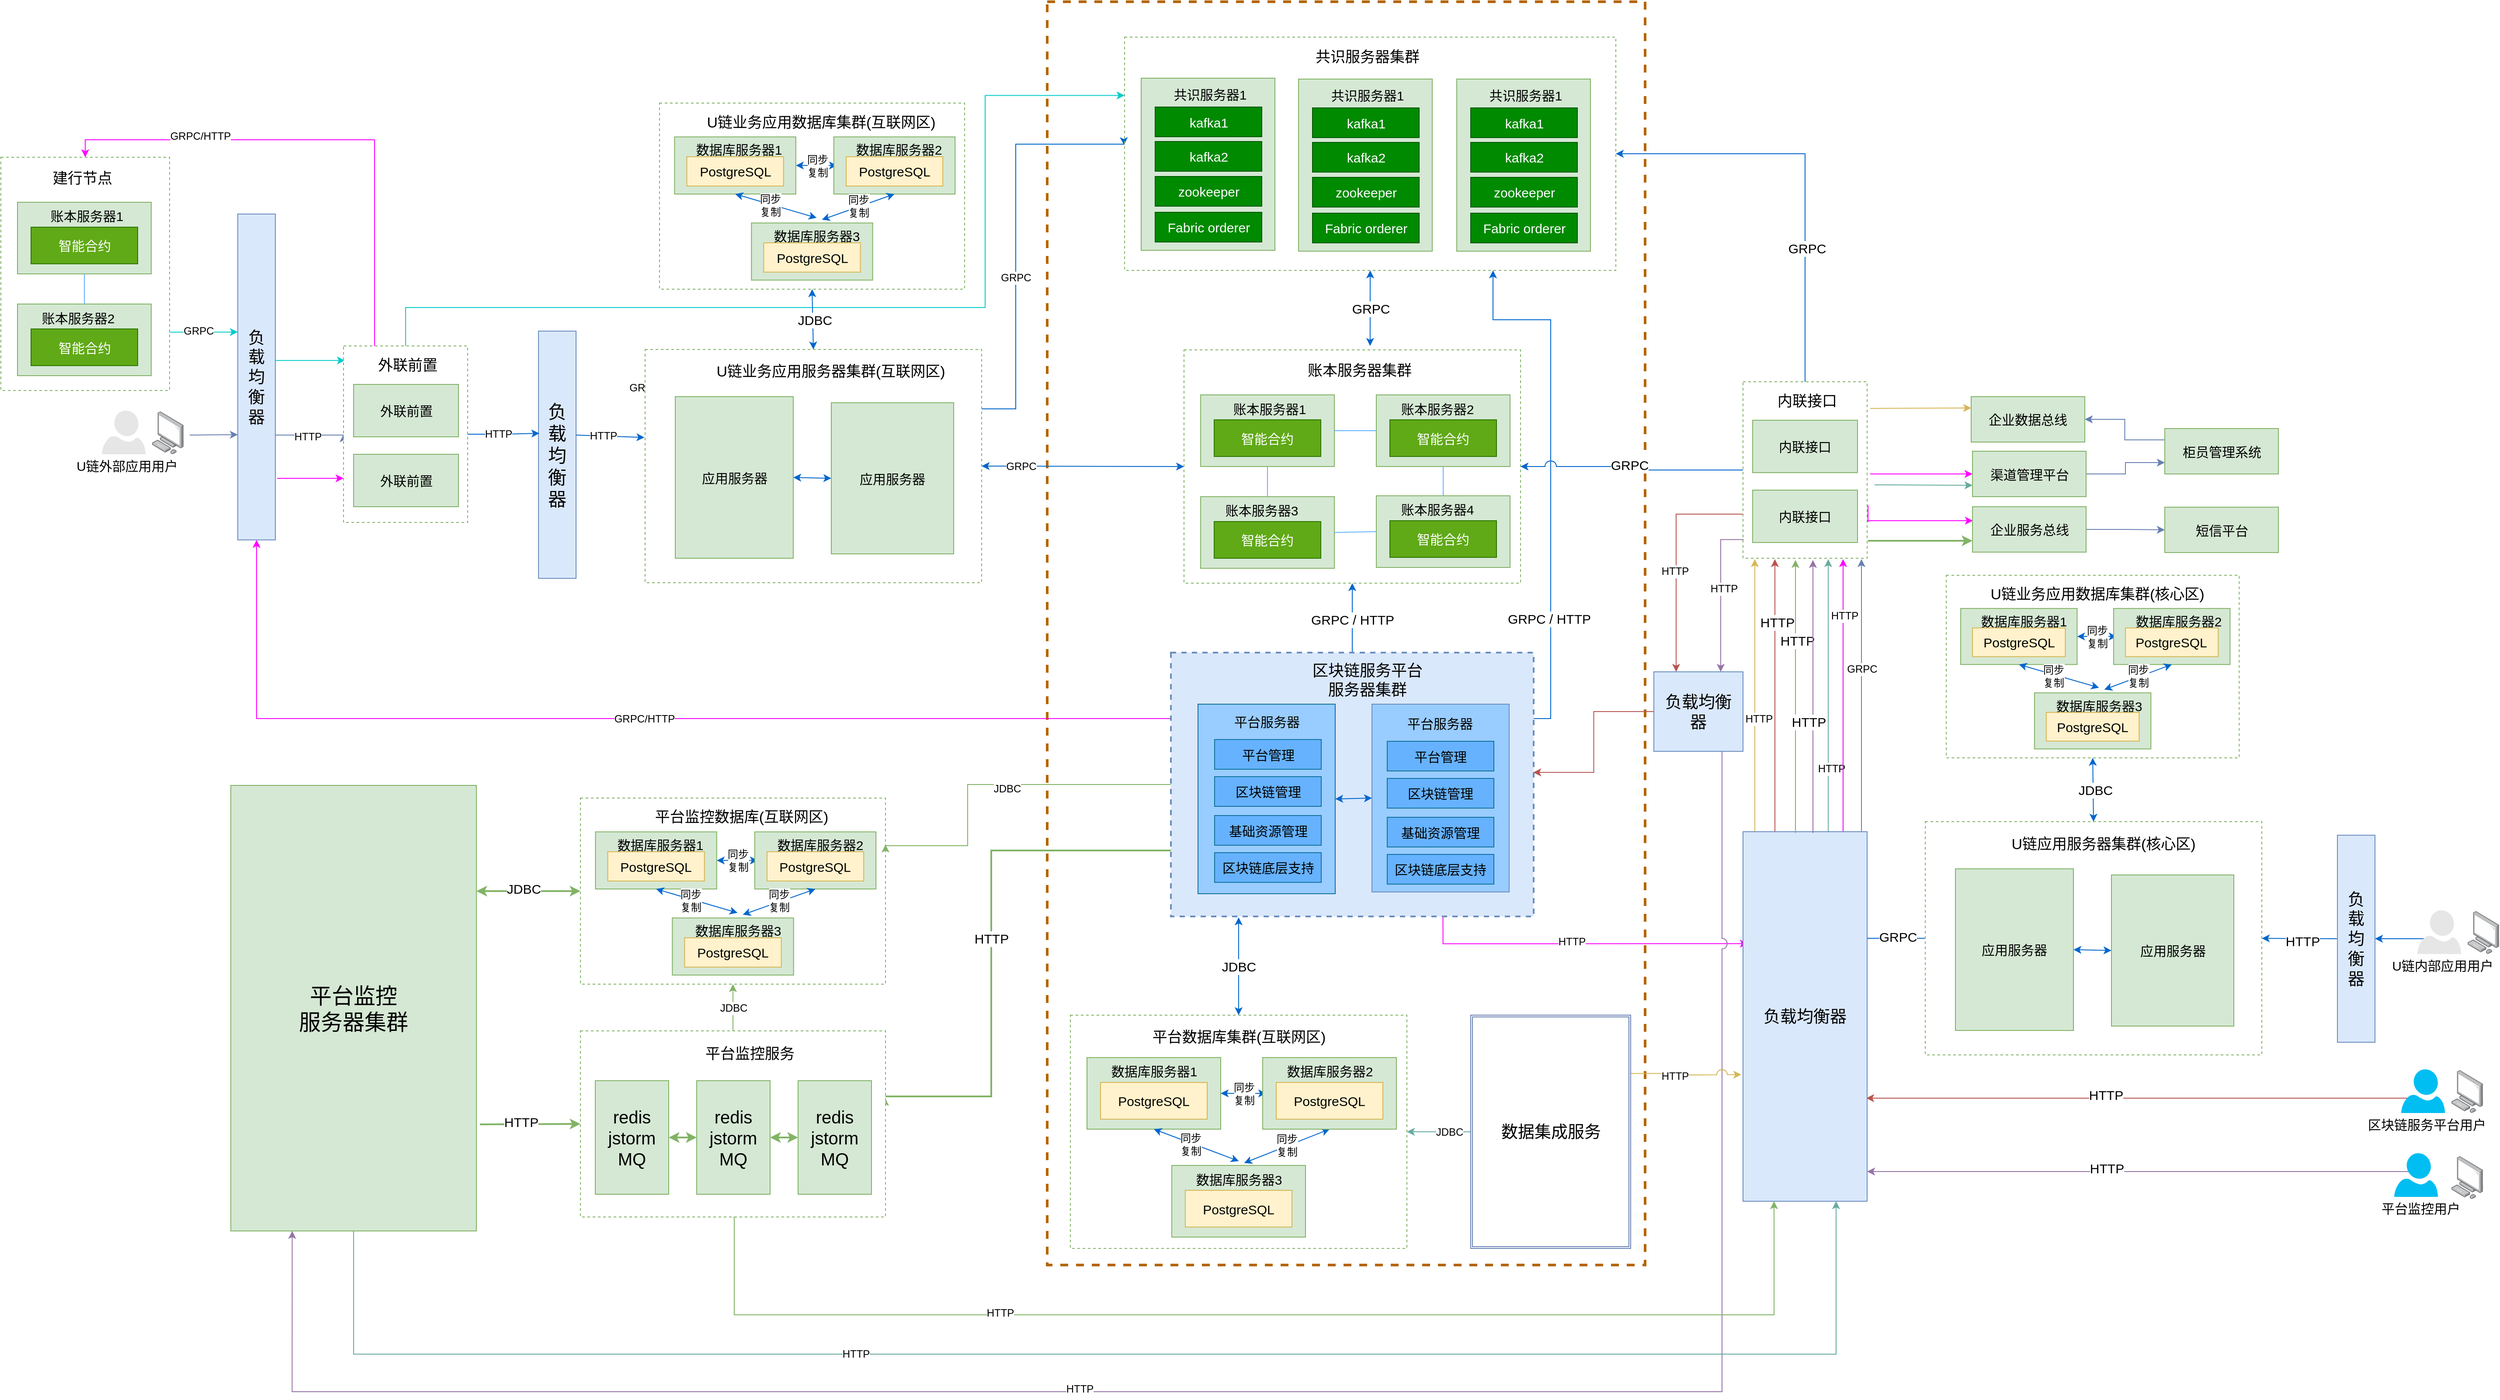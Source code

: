 <mxfile version="12.1.3" type="github" pages="1">
  <diagram id="GpWHCvYwklkqD8Dyqe2I" name="Page-1">
    <mxGraphModel dx="1553" dy="948" grid="0" gridSize="10" guides="1" tooltips="1" connect="1" arrows="1" fold="1" page="1" pageScale="1" pageWidth="3300" pageHeight="4681" math="0" shadow="0">
      <root>
        <mxCell id="0"/>
        <mxCell id="1" parent="0"/>
        <mxCell id="OX4fmcxfJEsmP53yHdPk-448" value="" style="rounded=0;whiteSpace=wrap;html=1;labelBackgroundColor=#ffffff;strokeColor=#b46504;fillColor=none;fontSize=15;align=center;dashed=1;strokeWidth=3;" parent="1" vertex="1">
          <mxGeometry x="1236" y="54" width="684" height="1446" as="geometry"/>
        </mxCell>
        <mxCell id="OX4fmcxfJEsmP53yHdPk-125" value="负载均衡器" style="rounded=0;whiteSpace=wrap;html=1;labelBackgroundColor=none;strokeColor=#6c8ebf;fillColor=#dae8fc;fontSize=21;align=center;spacingLeft=5;spacingRight=5;" parent="1" vertex="1">
          <mxGeometry x="654" y="431" width="43" height="283" as="geometry"/>
        </mxCell>
        <mxCell id="OX4fmcxfJEsmP53yHdPk-127" style="edgeStyle=orthogonalEdgeStyle;rounded=0;orthogonalLoop=1;jettySize=auto;html=1;entryX=0;entryY=0.5;entryDx=0;entryDy=0;strokeColor=#6881B3;fontSize=19;" parent="1" source="OX4fmcxfJEsmP53yHdPk-129" target="OX4fmcxfJEsmP53yHdPk-132" edge="1">
          <mxGeometry relative="1" as="geometry">
            <Array as="points">
              <mxPoint x="363" y="550"/>
              <mxPoint x="363" y="550"/>
            </Array>
          </mxGeometry>
        </mxCell>
        <mxCell id="OX4fmcxfJEsmP53yHdPk-252" value="HTTP" style="text;html=1;resizable=0;points=[];align=center;verticalAlign=middle;labelBackgroundColor=#ffffff;fontSize=12;" parent="OX4fmcxfJEsmP53yHdPk-127" vertex="1" connectable="0">
          <mxGeometry x="-0.081" y="-2" relative="1" as="geometry">
            <mxPoint as="offset"/>
          </mxGeometry>
        </mxCell>
        <mxCell id="8DgzsWet9Qr9mS-sWMTl-51" style="edgeStyle=orthogonalEdgeStyle;rounded=0;jumpStyle=arc;jumpSize=12;orthogonalLoop=1;jettySize=auto;html=1;exitX=1;exitY=0.5;exitDx=0;exitDy=0;entryX=0.011;entryY=0.082;entryDx=0;entryDy=0;entryPerimeter=0;startArrow=none;startFill=0;endArrow=classic;endFill=1;strokeColor=#00CCCC;fontSize=12;" edge="1" parent="1" source="OX4fmcxfJEsmP53yHdPk-129" target="OX4fmcxfJEsmP53yHdPk-132">
          <mxGeometry relative="1" as="geometry">
            <Array as="points">
              <mxPoint x="353" y="465"/>
            </Array>
          </mxGeometry>
        </mxCell>
        <mxCell id="OX4fmcxfJEsmP53yHdPk-129" value="负载均衡器" style="rounded=0;whiteSpace=wrap;html=1;labelBackgroundColor=none;strokeColor=#6c8ebf;fillColor=#dae8fc;fontSize=19;align=center;spacingLeft=5;spacingRight=5;" parent="1" vertex="1">
          <mxGeometry x="310" y="297" width="43" height="373" as="geometry"/>
        </mxCell>
        <mxCell id="OX4fmcxfJEsmP53yHdPk-130" value="" style="endArrow=classic;html=1;strokeColor=#6881B3;fontSize=19;entryX=0;entryY=0.677;entryDx=0;entryDy=0;entryPerimeter=0;" parent="1" target="OX4fmcxfJEsmP53yHdPk-129" edge="1">
          <mxGeometry width="50" height="50" relative="1" as="geometry">
            <mxPoint x="255" y="550" as="sourcePoint"/>
            <mxPoint x="238.5" y="506" as="targetPoint"/>
          </mxGeometry>
        </mxCell>
        <mxCell id="OX4fmcxfJEsmP53yHdPk-253" style="edgeStyle=orthogonalEdgeStyle;rounded=0;orthogonalLoop=1;jettySize=auto;html=1;exitX=1;exitY=0.5;exitDx=0;exitDy=0;fontSize=12;strokeColor=#0066CC;" parent="1" source="OX4fmcxfJEsmP53yHdPk-132" edge="1">
          <mxGeometry relative="1" as="geometry">
            <mxPoint x="655" y="548" as="targetPoint"/>
          </mxGeometry>
        </mxCell>
        <mxCell id="OX4fmcxfJEsmP53yHdPk-254" value="HTTP" style="text;html=1;resizable=0;points=[];align=center;verticalAlign=middle;labelBackgroundColor=#ffffff;fontSize=12;" parent="OX4fmcxfJEsmP53yHdPk-253" vertex="1" connectable="0">
          <mxGeometry x="-0.149" relative="1" as="geometry">
            <mxPoint as="offset"/>
          </mxGeometry>
        </mxCell>
        <mxCell id="8DgzsWet9Qr9mS-sWMTl-54" style="edgeStyle=orthogonalEdgeStyle;rounded=0;jumpStyle=arc;jumpSize=12;orthogonalLoop=1;jettySize=auto;html=1;exitX=0.5;exitY=0;exitDx=0;exitDy=0;entryX=0;entryY=0.25;entryDx=0;entryDy=0;startArrow=none;startFill=0;endArrow=classic;endFill=1;strokeColor=#00CCCC;fontSize=12;" edge="1" parent="1" source="OX4fmcxfJEsmP53yHdPk-132" target="OX4fmcxfJEsmP53yHdPk-302">
          <mxGeometry relative="1" as="geometry">
            <Array as="points">
              <mxPoint x="502" y="404"/>
              <mxPoint x="1165" y="404"/>
              <mxPoint x="1165" y="162"/>
            </Array>
          </mxGeometry>
        </mxCell>
        <mxCell id="8DgzsWet9Qr9mS-sWMTl-55" value="GRPC" style="text;html=1;resizable=0;points=[];align=center;verticalAlign=middle;labelBackgroundColor=#ffffff;fontSize=12;" vertex="1" connectable="0" parent="8DgzsWet9Qr9mS-sWMTl-54">
          <mxGeometry x="-0.43" y="-92" relative="1" as="geometry">
            <mxPoint x="1" as="offset"/>
          </mxGeometry>
        </mxCell>
        <mxCell id="8DgzsWet9Qr9mS-sWMTl-58" style="edgeStyle=orthogonalEdgeStyle;rounded=0;jumpStyle=arc;jumpSize=12;orthogonalLoop=1;jettySize=auto;html=1;exitX=0;exitY=0.75;exitDx=0;exitDy=0;entryX=1.047;entryY=0.811;entryDx=0;entryDy=0;entryPerimeter=0;startArrow=classic;startFill=1;endArrow=none;endFill=0;strokeColor=#FF00FF;fontSize=12;" edge="1" parent="1" source="OX4fmcxfJEsmP53yHdPk-132" target="OX4fmcxfJEsmP53yHdPk-129">
          <mxGeometry relative="1" as="geometry"/>
        </mxCell>
        <mxCell id="8DgzsWet9Qr9mS-sWMTl-59" style="edgeStyle=orthogonalEdgeStyle;rounded=0;jumpStyle=arc;jumpSize=12;orthogonalLoop=1;jettySize=auto;html=1;exitX=0.25;exitY=0;exitDx=0;exitDy=0;entryX=0.5;entryY=0;entryDx=0;entryDy=0;startArrow=none;startFill=0;endArrow=classic;endFill=1;strokeColor=#FF00FF;fontSize=12;" edge="1" parent="1" source="OX4fmcxfJEsmP53yHdPk-132" target="8DgzsWet9Qr9mS-sWMTl-29">
          <mxGeometry relative="1" as="geometry"/>
        </mxCell>
        <mxCell id="8DgzsWet9Qr9mS-sWMTl-60" value="GRPC/HTTP" style="text;html=1;resizable=0;points=[];align=center;verticalAlign=middle;labelBackgroundColor=#ffffff;fontSize=12;" vertex="1" connectable="0" parent="8DgzsWet9Qr9mS-sWMTl-59">
          <mxGeometry x="-0.2" y="108" relative="1" as="geometry">
            <mxPoint x="-92" y="-5" as="offset"/>
          </mxGeometry>
        </mxCell>
        <mxCell id="OX4fmcxfJEsmP53yHdPk-132" value="" style="rounded=0;whiteSpace=wrap;html=1;labelBackgroundColor=none;strokeColor=#82b366;fillColor=#FFFFFF;fontSize=19;align=center;dashed=1;" parent="1" vertex="1">
          <mxGeometry x="431" y="448" width="142" height="202" as="geometry"/>
        </mxCell>
        <mxCell id="OX4fmcxfJEsmP53yHdPk-345" style="edgeStyle=orthogonalEdgeStyle;rounded=0;orthogonalLoop=1;jettySize=auto;html=1;exitX=1;exitY=0.25;exitDx=0;exitDy=0;entryX=-0.001;entryY=0.463;entryDx=0;entryDy=0;entryPerimeter=0;strokeColor=#0066CC;fontSize=12;" parent="1" source="OX4fmcxfJEsmP53yHdPk-151" target="OX4fmcxfJEsmP53yHdPk-302" edge="1">
          <mxGeometry relative="1" as="geometry">
            <Array as="points">
              <mxPoint x="1200" y="520"/>
              <mxPoint x="1200" y="217"/>
            </Array>
          </mxGeometry>
        </mxCell>
        <mxCell id="OX4fmcxfJEsmP53yHdPk-346" value="GRPC" style="text;html=1;resizable=0;points=[];align=center;verticalAlign=middle;labelBackgroundColor=#ffffff;fontSize=12;" parent="OX4fmcxfJEsmP53yHdPk-345" vertex="1" connectable="0">
          <mxGeometry x="-0.187" relative="1" as="geometry">
            <mxPoint as="offset"/>
          </mxGeometry>
        </mxCell>
        <mxCell id="OX4fmcxfJEsmP53yHdPk-151" value="" style="rounded=0;whiteSpace=wrap;html=1;labelBackgroundColor=none;strokeColor=#82B366;fillColor=#FFFFFF;fontSize=19;align=center;fontColor=#333333;dashed=1;" parent="1" vertex="1">
          <mxGeometry x="776" y="452" width="385" height="267" as="geometry"/>
        </mxCell>
        <mxCell id="OX4fmcxfJEsmP53yHdPk-364" style="edgeStyle=orthogonalEdgeStyle;rounded=0;orthogonalLoop=1;jettySize=auto;html=1;exitX=0.5;exitY=0;exitDx=0;exitDy=0;entryX=0.5;entryY=1;entryDx=0;entryDy=0;strokeColor=#0066CC;fontSize=15;" parent="1" source="OX4fmcxfJEsmP53yHdPk-193" target="OX4fmcxfJEsmP53yHdPk-280" edge="1">
          <mxGeometry relative="1" as="geometry"/>
        </mxCell>
        <mxCell id="OX4fmcxfJEsmP53yHdPk-365" value="GRPC / HTTP" style="text;html=1;resizable=0;points=[];align=center;verticalAlign=middle;labelBackgroundColor=#ffffff;fontSize=15;" parent="OX4fmcxfJEsmP53yHdPk-364" vertex="1" connectable="0">
          <mxGeometry x="-0.042" relative="1" as="geometry">
            <mxPoint as="offset"/>
          </mxGeometry>
        </mxCell>
        <mxCell id="OX4fmcxfJEsmP53yHdPk-366" style="edgeStyle=orthogonalEdgeStyle;rounded=0;orthogonalLoop=1;jettySize=auto;html=1;exitX=1;exitY=0.25;exitDx=0;exitDy=0;entryX=0.75;entryY=1;entryDx=0;entryDy=0;strokeColor=#0066CC;fontSize=15;" parent="1" source="OX4fmcxfJEsmP53yHdPk-193" target="OX4fmcxfJEsmP53yHdPk-302" edge="1">
          <mxGeometry relative="1" as="geometry">
            <Array as="points">
              <mxPoint x="1812" y="874"/>
              <mxPoint x="1812" y="418"/>
              <mxPoint x="1746" y="418"/>
            </Array>
          </mxGeometry>
        </mxCell>
        <mxCell id="OX4fmcxfJEsmP53yHdPk-367" value="GRPC / HTTP" style="text;html=1;resizable=0;points=[];align=center;verticalAlign=middle;labelBackgroundColor=#ffffff;fontSize=15;" parent="OX4fmcxfJEsmP53yHdPk-366" vertex="1" connectable="0">
          <mxGeometry x="-0.552" y="2" relative="1" as="geometry">
            <mxPoint as="offset"/>
          </mxGeometry>
        </mxCell>
        <mxCell id="wujyxgY4NEIOlfJlrqJw-47" value="HTTP" style="edgeStyle=orthogonalEdgeStyle;rounded=0;orthogonalLoop=1;jettySize=auto;html=1;exitX=0;exitY=0.75;exitDx=0;exitDy=0;entryX=0.994;entryY=0.345;entryDx=0;entryDy=0;entryPerimeter=0;strokeWidth=2;fontSize=15;fillColor=#d5e8d4;strokeColor=#82b366;" parent="1" source="OX4fmcxfJEsmP53yHdPk-193" target="wujyxgY4NEIOlfJlrqJw-21" edge="1">
          <mxGeometry relative="1" as="geometry">
            <Array as="points">
              <mxPoint x="1172" y="1025"/>
              <mxPoint x="1172" y="1307"/>
            </Array>
          </mxGeometry>
        </mxCell>
        <mxCell id="8DgzsWet9Qr9mS-sWMTl-2" style="edgeStyle=orthogonalEdgeStyle;rounded=0;jumpSize=6;orthogonalLoop=1;jettySize=auto;html=1;exitX=0;exitY=0.5;exitDx=0;exitDy=0;entryX=1;entryY=0.25;entryDx=0;entryDy=0;startArrow=none;startFill=0;endArrow=classic;endFill=1;strokeColor=#82b366;fontSize=12;fillColor=#d5e8d4;" edge="1" parent="1" source="OX4fmcxfJEsmP53yHdPk-193" target="wujyxgY4NEIOlfJlrqJw-24">
          <mxGeometry relative="1" as="geometry">
            <Array as="points">
              <mxPoint x="1145" y="950"/>
              <mxPoint x="1145" y="1020"/>
            </Array>
          </mxGeometry>
        </mxCell>
        <mxCell id="8DgzsWet9Qr9mS-sWMTl-3" value="JDBC" style="text;html=1;resizable=0;points=[];align=center;verticalAlign=middle;labelBackgroundColor=#ffffff;fontSize=12;" vertex="1" connectable="0" parent="8DgzsWet9Qr9mS-sWMTl-2">
          <mxGeometry x="-0.057" y="5" relative="1" as="geometry">
            <mxPoint as="offset"/>
          </mxGeometry>
        </mxCell>
        <mxCell id="8DgzsWet9Qr9mS-sWMTl-56" style="edgeStyle=orthogonalEdgeStyle;rounded=0;jumpStyle=arc;jumpSize=12;orthogonalLoop=1;jettySize=auto;html=1;exitX=0;exitY=0.25;exitDx=0;exitDy=0;entryX=0.5;entryY=1;entryDx=0;entryDy=0;startArrow=none;startFill=0;endArrow=classic;endFill=1;strokeColor=#FF00FF;fontSize=12;" edge="1" parent="1" source="OX4fmcxfJEsmP53yHdPk-193" target="OX4fmcxfJEsmP53yHdPk-129">
          <mxGeometry relative="1" as="geometry"/>
        </mxCell>
        <mxCell id="8DgzsWet9Qr9mS-sWMTl-57" value="GRPC/HTTP" style="text;html=1;resizable=0;points=[];align=center;verticalAlign=middle;labelBackgroundColor=#ffffff;fontSize=12;" vertex="1" connectable="0" parent="8DgzsWet9Qr9mS-sWMTl-56">
          <mxGeometry x="-0.036" relative="1" as="geometry">
            <mxPoint as="offset"/>
          </mxGeometry>
        </mxCell>
        <mxCell id="8DgzsWet9Qr9mS-sWMTl-61" style="edgeStyle=orthogonalEdgeStyle;rounded=0;jumpStyle=arc;jumpSize=12;orthogonalLoop=1;jettySize=auto;html=1;exitX=0.75;exitY=1;exitDx=0;exitDy=0;entryX=0.039;entryY=0.303;entryDx=0;entryDy=0;entryPerimeter=0;startArrow=none;startFill=0;endArrow=classic;endFill=1;strokeColor=#FF00FF;fontSize=12;" edge="1" parent="1" source="OX4fmcxfJEsmP53yHdPk-193" target="OX4fmcxfJEsmP53yHdPk-433">
          <mxGeometry relative="1" as="geometry"/>
        </mxCell>
        <mxCell id="8DgzsWet9Qr9mS-sWMTl-62" value="HTTP" style="text;html=1;resizable=0;points=[];align=center;verticalAlign=middle;labelBackgroundColor=#ffffff;fontSize=12;" vertex="1" connectable="0" parent="8DgzsWet9Qr9mS-sWMTl-61">
          <mxGeometry x="-0.06" y="3" relative="1" as="geometry">
            <mxPoint y="1" as="offset"/>
          </mxGeometry>
        </mxCell>
        <mxCell id="OX4fmcxfJEsmP53yHdPk-193" value="" style="rounded=0;whiteSpace=wrap;html=1;labelBackgroundColor=none;strokeColor=#6c8ebf;fillColor=#dae8fc;fontSize=19;align=center;strokeWidth=2;dashed=1;" parent="1" vertex="1">
          <mxGeometry x="1377.5" y="799" width="415" height="302" as="geometry"/>
        </mxCell>
        <mxCell id="OX4fmcxfJEsmP53yHdPk-244" value="" style="endArrow=classic;html=1;strokeColor=#0066CC;strokeWidth=1;fontSize=15;entryX=-0.002;entryY=0.31;entryDx=0;entryDy=0;exitX=1.005;exitY=0.182;exitDx=0;exitDy=0;exitPerimeter=0;entryPerimeter=0;" parent="1" edge="1">
          <mxGeometry width="50" height="50" relative="1" as="geometry">
            <mxPoint x="697.215" y="550.01" as="sourcePoint"/>
            <mxPoint x="775.23" y="552.77" as="targetPoint"/>
          </mxGeometry>
        </mxCell>
        <mxCell id="OX4fmcxfJEsmP53yHdPk-259" value="HTTP" style="text;html=1;resizable=0;points=[];align=center;verticalAlign=middle;labelBackgroundColor=#ffffff;fontSize=12;" parent="OX4fmcxfJEsmP53yHdPk-244" vertex="1" connectable="0">
          <mxGeometry x="-0.222" relative="1" as="geometry">
            <mxPoint as="offset"/>
          </mxGeometry>
        </mxCell>
        <mxCell id="OX4fmcxfJEsmP53yHdPk-245" value="外联前置" style="text;html=1;resizable=0;points=[];autosize=1;align=center;verticalAlign=top;spacingTop=-4;fontSize=17;" parent="1" vertex="1">
          <mxGeometry x="465" y="458" width="78" height="20" as="geometry"/>
        </mxCell>
        <mxCell id="OX4fmcxfJEsmP53yHdPk-246" value="外联前置" style="rounded=0;whiteSpace=wrap;html=1;fillColor=#d5e8d4;fontSize=15;strokeColor=#82b366;" parent="1" vertex="1">
          <mxGeometry x="442.5" y="492" width="120" height="60" as="geometry"/>
        </mxCell>
        <mxCell id="OX4fmcxfJEsmP53yHdPk-247" value="外联前置" style="rounded=0;whiteSpace=wrap;html=1;fillColor=#d5e8d4;fontSize=15;strokeColor=#82b366;" parent="1" vertex="1">
          <mxGeometry x="442.5" y="572" width="120" height="60" as="geometry"/>
        </mxCell>
        <mxCell id="OX4fmcxfJEsmP53yHdPk-249" value="" style="verticalLabelPosition=bottom;html=1;verticalAlign=top;align=center;strokeColor=none;fillColor=#E6E6E6;shape=mxgraph.azure.user;fontSize=15;" parent="1" vertex="1">
          <mxGeometry x="154.5" y="522" width="50" height="50" as="geometry"/>
        </mxCell>
        <mxCell id="OX4fmcxfJEsmP53yHdPk-250" value="" style="points=[];aspect=fixed;html=1;align=center;shadow=0;dashed=0;image;image=img/lib/allied_telesis/computer_and_terminals/Personal_Computer.svg;fillColor=#FFFFFF;fontSize=15;" parent="1" vertex="1">
          <mxGeometry x="212" y="523" width="36" height="48.82" as="geometry"/>
        </mxCell>
        <mxCell id="OX4fmcxfJEsmP53yHdPk-251" value="U链外部应用用户" style="text;html=1;resizable=0;points=[];autosize=1;align=center;verticalAlign=top;spacingTop=-4;fontSize=15;" parent="1" vertex="1">
          <mxGeometry x="120" y="574" width="126" height="18" as="geometry"/>
        </mxCell>
        <mxCell id="OX4fmcxfJEsmP53yHdPk-255" value="U链业务应用服务器集群(互联网区)" style="text;html=1;resizable=0;points=[];autosize=1;align=center;verticalAlign=top;spacingTop=-4;fontSize=17;" parent="1" vertex="1">
          <mxGeometry x="851.5" y="465" width="272" height="20" as="geometry"/>
        </mxCell>
        <mxCell id="OX4fmcxfJEsmP53yHdPk-256" value="应用服务器" style="rounded=0;whiteSpace=wrap;html=1;fillColor=#d5e8d4;fontSize=15;align=center;strokeColor=#82b366;" parent="1" vertex="1">
          <mxGeometry x="810.5" y="506" width="135" height="185" as="geometry"/>
        </mxCell>
        <mxCell id="OX4fmcxfJEsmP53yHdPk-257" value="应用服务器" style="rounded=0;whiteSpace=wrap;html=1;fillColor=#d5e8d4;fontSize=15;align=center;strokeColor=#82b366;" parent="1" vertex="1">
          <mxGeometry x="989" y="513" width="140" height="173" as="geometry"/>
        </mxCell>
        <mxCell id="OX4fmcxfJEsmP53yHdPk-258" value="" style="endArrow=classic;startArrow=classic;html=1;strokeColor=#0066CC;fontSize=15;exitX=1;exitY=0.5;exitDx=0;exitDy=0;entryX=0;entryY=0.5;entryDx=0;entryDy=0;" parent="1" source="OX4fmcxfJEsmP53yHdPk-256" target="OX4fmcxfJEsmP53yHdPk-257" edge="1">
          <mxGeometry width="50" height="50" relative="1" as="geometry">
            <mxPoint x="917" y="723" as="sourcePoint"/>
            <mxPoint x="967" y="673" as="targetPoint"/>
          </mxGeometry>
        </mxCell>
        <mxCell id="OX4fmcxfJEsmP53yHdPk-280" value="" style="rounded=0;whiteSpace=wrap;html=1;labelBackgroundColor=none;strokeColor=#82B366;fillColor=none;fontSize=19;align=center;dashed=1;" parent="1" vertex="1">
          <mxGeometry x="1392.5" y="452.5" width="385" height="267" as="geometry"/>
        </mxCell>
        <mxCell id="OX4fmcxfJEsmP53yHdPk-281" value="" style="group;fillColor=#60a917;strokeColor=#2D7600;fontColor=#ffffff;" parent="1" vertex="1" connectable="0">
          <mxGeometry x="1411.5" y="504" width="153" height="82" as="geometry"/>
        </mxCell>
        <mxCell id="OX4fmcxfJEsmP53yHdPk-291" value="" style="rounded=0;whiteSpace=wrap;html=1;fillColor=#d5e8d4;fontSize=15;align=center;strokeColor=#82b366;" parent="1" vertex="1">
          <mxGeometry x="1612.5" y="504" width="153" height="82" as="geometry"/>
        </mxCell>
        <mxCell id="OX4fmcxfJEsmP53yHdPk-292" value="账本服务器2" style="text;html=1;resizable=0;points=[];autosize=1;align=center;verticalAlign=top;spacingTop=-4;fontSize=15;" parent="1" vertex="1">
          <mxGeometry x="1635" y="508.5" width="93" height="18" as="geometry"/>
        </mxCell>
        <mxCell id="OX4fmcxfJEsmP53yHdPk-293" value="智能合约" style="rounded=0;whiteSpace=wrap;html=1;fillColor=#60a917;fontSize=15;align=center;strokeColor=#2D7600;fontColor=#ffffff;" parent="1" vertex="1">
          <mxGeometry x="1628" y="532.5" width="122" height="42" as="geometry"/>
        </mxCell>
        <mxCell id="OX4fmcxfJEsmP53yHdPk-294" value="" style="rounded=0;whiteSpace=wrap;html=1;fillColor=#d5e8d4;fontSize=15;align=center;strokeColor=#82b366;" parent="1" vertex="1">
          <mxGeometry x="1411.5" y="620.5" width="153" height="82" as="geometry"/>
        </mxCell>
        <mxCell id="OX4fmcxfJEsmP53yHdPk-295" value="账本服务器3" style="text;html=1;resizable=0;points=[];autosize=1;align=center;verticalAlign=top;spacingTop=-4;fontSize=15;" parent="1" vertex="1">
          <mxGeometry x="1434" y="625" width="93" height="18" as="geometry"/>
        </mxCell>
        <mxCell id="OX4fmcxfJEsmP53yHdPk-296" value="智能合约" style="rounded=0;whiteSpace=wrap;html=1;fillColor=#60a917;fontSize=15;align=center;strokeColor=#2D7600;fontColor=#ffffff;" parent="1" vertex="1">
          <mxGeometry x="1427" y="649" width="122" height="42" as="geometry"/>
        </mxCell>
        <mxCell id="OX4fmcxfJEsmP53yHdPk-297" value="" style="rounded=0;whiteSpace=wrap;html=1;fillColor=#d5e8d4;fontSize=15;align=center;strokeColor=#82b366;" parent="1" vertex="1">
          <mxGeometry x="1612.5" y="619.5" width="153" height="82" as="geometry"/>
        </mxCell>
        <mxCell id="OX4fmcxfJEsmP53yHdPk-298" value="账本服务器4" style="text;html=1;resizable=0;points=[];autosize=1;align=center;verticalAlign=top;spacingTop=-4;fontSize=15;" parent="1" vertex="1">
          <mxGeometry x="1635" y="624" width="93" height="18" as="geometry"/>
        </mxCell>
        <mxCell id="OX4fmcxfJEsmP53yHdPk-299" value="智能合约" style="rounded=0;whiteSpace=wrap;html=1;fillColor=#60a917;fontSize=15;align=center;strokeColor=#2D7600;fontColor=#ffffff;" parent="1" vertex="1">
          <mxGeometry x="1628" y="648" width="122" height="42" as="geometry"/>
        </mxCell>
        <mxCell id="OX4fmcxfJEsmP53yHdPk-301" value="账本服务器集群" style="text;html=1;resizable=0;points=[];autosize=1;align=center;verticalAlign=top;spacingTop=-4;fontSize=17;" parent="1" vertex="1">
          <mxGeometry x="1535" y="464" width="115" height="18" as="geometry"/>
        </mxCell>
        <mxCell id="OX4fmcxfJEsmP53yHdPk-282" value="" style="rounded=0;whiteSpace=wrap;html=1;fillColor=#d5e8d4;fontSize=15;align=center;strokeColor=#82b366;" parent="1" vertex="1">
          <mxGeometry x="1411.5" y="504" width="153" height="82" as="geometry"/>
        </mxCell>
        <mxCell id="OX4fmcxfJEsmP53yHdPk-283" value="账本服务器1" style="text;html=1;resizable=0;points=[];autosize=1;align=center;verticalAlign=top;spacingTop=-4;fontSize=15;" parent="1" vertex="1">
          <mxGeometry x="1443.5" y="508.5" width="93" height="18" as="geometry"/>
        </mxCell>
        <mxCell id="OX4fmcxfJEsmP53yHdPk-284" value="智能合约" style="rounded=0;whiteSpace=wrap;html=1;fillColor=#60a917;fontSize=15;align=center;strokeColor=#2D7600;fontColor=#ffffff;" parent="1" vertex="1">
          <mxGeometry x="1427" y="532.5" width="122" height="42" as="geometry"/>
        </mxCell>
        <mxCell id="OX4fmcxfJEsmP53yHdPk-302" value="" style="rounded=0;whiteSpace=wrap;html=1;labelBackgroundColor=none;strokeColor=#82B366;fillColor=none;fontSize=19;align=center;dashed=1;" parent="1" vertex="1">
          <mxGeometry x="1324.5" y="94.5" width="562" height="267" as="geometry"/>
        </mxCell>
        <mxCell id="OX4fmcxfJEsmP53yHdPk-303" value="" style="group;fillColor=#60a917;strokeColor=#2D7600;fontColor=#ffffff;" parent="1" vertex="1" connectable="0">
          <mxGeometry x="1343.5" y="146" width="153" height="82" as="geometry"/>
        </mxCell>
        <mxCell id="OX4fmcxfJEsmP53yHdPk-313" value="共识服务器集群" style="text;html=1;resizable=0;points=[];autosize=1;align=center;verticalAlign=top;spacingTop=-4;fontSize=17;" parent="1" vertex="1">
          <mxGeometry x="1544.5" y="105" width="115" height="18" as="geometry"/>
        </mxCell>
        <mxCell id="OX4fmcxfJEsmP53yHdPk-314" value="" style="rounded=0;whiteSpace=wrap;html=1;fillColor=#d5e8d4;fontSize=15;align=center;strokeColor=#82b366;" parent="1" vertex="1">
          <mxGeometry x="1343.5" y="141.5" width="153" height="197" as="geometry"/>
        </mxCell>
        <mxCell id="OX4fmcxfJEsmP53yHdPk-315" value="共识服务器1" style="text;html=1;resizable=0;points=[];autosize=1;align=center;verticalAlign=top;spacingTop=-4;fontSize=15;" parent="1" vertex="1">
          <mxGeometry x="1375.5" y="148.5" width="93" height="18" as="geometry"/>
        </mxCell>
        <mxCell id="OX4fmcxfJEsmP53yHdPk-316" value="kafka1" style="rounded=0;whiteSpace=wrap;html=1;fillColor=#008a00;fontSize=15;align=center;strokeColor=#005700;fontColor=#ffffff;flipH=0;" parent="1" vertex="1">
          <mxGeometry x="1359.5" y="174.5" width="122" height="34" as="geometry"/>
        </mxCell>
        <mxCell id="OX4fmcxfJEsmP53yHdPk-317" value="kafka2" style="rounded=0;whiteSpace=wrap;html=1;fillColor=#008a00;fontSize=15;align=center;strokeColor=#005700;fontColor=#ffffff;" parent="1" vertex="1">
          <mxGeometry x="1359.5" y="214" width="122" height="34" as="geometry"/>
        </mxCell>
        <mxCell id="OX4fmcxfJEsmP53yHdPk-318" value="zookeeper" style="rounded=0;whiteSpace=wrap;html=1;fillColor=#008a00;fontSize=15;align=center;strokeColor=#005700;fontColor=#ffffff;" parent="1" vertex="1">
          <mxGeometry x="1359.5" y="254" width="122" height="34" as="geometry"/>
        </mxCell>
        <mxCell id="OX4fmcxfJEsmP53yHdPk-320" value="Fabric orderer" style="rounded=0;whiteSpace=wrap;html=1;fillColor=#008a00;fontSize=15;align=center;strokeColor=#005700;fontColor=#ffffff;" parent="1" vertex="1">
          <mxGeometry x="1359.5" y="295" width="122" height="34" as="geometry"/>
        </mxCell>
        <mxCell id="OX4fmcxfJEsmP53yHdPk-323" value="" style="group;fillColor=#60a917;strokeColor=#2D7600;fontColor=#ffffff;" parent="1" vertex="1" connectable="0">
          <mxGeometry x="1523.5" y="147" width="153" height="82" as="geometry"/>
        </mxCell>
        <mxCell id="OX4fmcxfJEsmP53yHdPk-324" value="" style="rounded=0;whiteSpace=wrap;html=1;fillColor=#d5e8d4;fontSize=15;align=center;strokeColor=#82b366;" parent="1" vertex="1">
          <mxGeometry x="1523.5" y="142.5" width="153" height="197" as="geometry"/>
        </mxCell>
        <mxCell id="OX4fmcxfJEsmP53yHdPk-325" value="共识服务器1" style="text;html=1;resizable=0;points=[];autosize=1;align=center;verticalAlign=top;spacingTop=-4;fontSize=15;" parent="1" vertex="1">
          <mxGeometry x="1555.5" y="149.5" width="93" height="18" as="geometry"/>
        </mxCell>
        <mxCell id="OX4fmcxfJEsmP53yHdPk-326" value="kafka1" style="rounded=0;whiteSpace=wrap;html=1;fillColor=#008a00;fontSize=15;align=center;strokeColor=#005700;fontColor=#ffffff;flipH=0;" parent="1" vertex="1">
          <mxGeometry x="1539.5" y="175.5" width="122" height="34" as="geometry"/>
        </mxCell>
        <mxCell id="OX4fmcxfJEsmP53yHdPk-327" value="kafka2" style="rounded=0;whiteSpace=wrap;html=1;fillColor=#008a00;fontSize=15;align=center;strokeColor=#005700;fontColor=#ffffff;" parent="1" vertex="1">
          <mxGeometry x="1539.5" y="215" width="122" height="34" as="geometry"/>
        </mxCell>
        <mxCell id="OX4fmcxfJEsmP53yHdPk-328" value="zookeeper" style="rounded=0;whiteSpace=wrap;html=1;fillColor=#008a00;fontSize=15;align=center;strokeColor=#005700;fontColor=#ffffff;" parent="1" vertex="1">
          <mxGeometry x="1539.5" y="255" width="122" height="34" as="geometry"/>
        </mxCell>
        <mxCell id="OX4fmcxfJEsmP53yHdPk-329" value="Fabric orderer" style="rounded=0;whiteSpace=wrap;html=1;fillColor=#008a00;fontSize=15;align=center;strokeColor=#005700;fontColor=#ffffff;" parent="1" vertex="1">
          <mxGeometry x="1539.5" y="296" width="122" height="34" as="geometry"/>
        </mxCell>
        <mxCell id="OX4fmcxfJEsmP53yHdPk-330" value="" style="group;fillColor=#60a917;strokeColor=#2D7600;fontColor=#ffffff;" parent="1" vertex="1" connectable="0">
          <mxGeometry x="1704.5" y="147" width="153" height="82" as="geometry"/>
        </mxCell>
        <mxCell id="OX4fmcxfJEsmP53yHdPk-331" value="" style="rounded=0;whiteSpace=wrap;html=1;fillColor=#d5e8d4;fontSize=15;align=center;strokeColor=#82b366;" parent="1" vertex="1">
          <mxGeometry x="1704.5" y="142.5" width="153" height="197" as="geometry"/>
        </mxCell>
        <mxCell id="OX4fmcxfJEsmP53yHdPk-332" value="共识服务器1" style="text;html=1;resizable=0;points=[];autosize=1;align=center;verticalAlign=top;spacingTop=-4;fontSize=15;" parent="1" vertex="1">
          <mxGeometry x="1736.5" y="149.5" width="93" height="18" as="geometry"/>
        </mxCell>
        <mxCell id="OX4fmcxfJEsmP53yHdPk-333" value="kafka1" style="rounded=0;whiteSpace=wrap;html=1;fillColor=#008a00;fontSize=15;align=center;strokeColor=#005700;fontColor=#ffffff;flipH=0;" parent="1" vertex="1">
          <mxGeometry x="1720.5" y="175.5" width="122" height="34" as="geometry"/>
        </mxCell>
        <mxCell id="OX4fmcxfJEsmP53yHdPk-334" value="kafka2" style="rounded=0;whiteSpace=wrap;html=1;fillColor=#008a00;fontSize=15;align=center;strokeColor=#005700;fontColor=#ffffff;" parent="1" vertex="1">
          <mxGeometry x="1720.5" y="215" width="122" height="34" as="geometry"/>
        </mxCell>
        <mxCell id="OX4fmcxfJEsmP53yHdPk-335" value="zookeeper" style="rounded=0;whiteSpace=wrap;html=1;fillColor=#008a00;fontSize=15;align=center;strokeColor=#005700;fontColor=#ffffff;" parent="1" vertex="1">
          <mxGeometry x="1720.5" y="255" width="122" height="34" as="geometry"/>
        </mxCell>
        <mxCell id="OX4fmcxfJEsmP53yHdPk-336" value="Fabric orderer" style="rounded=0;whiteSpace=wrap;html=1;fillColor=#008a00;fontSize=15;align=center;strokeColor=#005700;fontColor=#ffffff;" parent="1" vertex="1">
          <mxGeometry x="1720.5" y="296" width="122" height="34" as="geometry"/>
        </mxCell>
        <mxCell id="OX4fmcxfJEsmP53yHdPk-343" value="" style="endArrow=classic;startArrow=classic;html=1;strokeColor=#0066CC;fontSize=12;entryX=0;entryY=0.5;entryDx=0;entryDy=0;exitX=1;exitY=0.5;exitDx=0;exitDy=0;" parent="1" source="OX4fmcxfJEsmP53yHdPk-151" target="OX4fmcxfJEsmP53yHdPk-280" edge="1">
          <mxGeometry width="50" height="50" relative="1" as="geometry">
            <mxPoint x="1232" y="610" as="sourcePoint"/>
            <mxPoint x="1282" y="560" as="targetPoint"/>
          </mxGeometry>
        </mxCell>
        <mxCell id="OX4fmcxfJEsmP53yHdPk-344" value="GRPC" style="text;html=1;resizable=0;points=[];align=center;verticalAlign=middle;labelBackgroundColor=#ffffff;fontSize=12;" parent="OX4fmcxfJEsmP53yHdPk-343" vertex="1" connectable="0">
          <mxGeometry x="-0.214" y="-1" relative="1" as="geometry">
            <mxPoint x="-46" y="-0.5" as="offset"/>
          </mxGeometry>
        </mxCell>
        <mxCell id="OX4fmcxfJEsmP53yHdPk-347" value="区块链服务平台&lt;br style=&quot;font-size: 18px&quot;&gt;服务器集群" style="text;html=1;resizable=0;points=[];autosize=1;align=center;verticalAlign=top;spacingTop=-4;fontSize=18;" parent="1" vertex="1">
          <mxGeometry x="1534" y="806.5" width="136" height="44" as="geometry"/>
        </mxCell>
        <mxCell id="OX4fmcxfJEsmP53yHdPk-348" value="" style="rounded=0;whiteSpace=wrap;html=1;labelBackgroundColor=#ffffff;strokeColor=#10739e;fillColor=#99CCFF;fontSize=18;align=center;" parent="1" vertex="1">
          <mxGeometry x="1408.5" y="858" width="157" height="217" as="geometry"/>
        </mxCell>
        <mxCell id="OX4fmcxfJEsmP53yHdPk-349" value="" style="rounded=0;whiteSpace=wrap;html=1;labelBackgroundColor=#ffffff;strokeColor=#6C8EBF;fillColor=#99CCFF;fontSize=18;align=center;" parent="1" vertex="1">
          <mxGeometry x="1607.5" y="858" width="157" height="215" as="geometry"/>
        </mxCell>
        <mxCell id="OX4fmcxfJEsmP53yHdPk-350" value="" style="endArrow=classic;startArrow=classic;html=1;strokeColor=#0066CC;fontSize=18;exitX=1;exitY=0.5;exitDx=0;exitDy=0;entryX=0;entryY=0.5;entryDx=0;entryDy=0;" parent="1" source="OX4fmcxfJEsmP53yHdPk-348" target="OX4fmcxfJEsmP53yHdPk-349" edge="1">
          <mxGeometry width="50" height="50" relative="1" as="geometry">
            <mxPoint x="1571.5" y="1017" as="sourcePoint"/>
            <mxPoint x="1621.5" y="967" as="targetPoint"/>
          </mxGeometry>
        </mxCell>
        <mxCell id="OX4fmcxfJEsmP53yHdPk-351" value="平台服务器" style="text;html=1;resizable=0;points=[];autosize=1;align=center;verticalAlign=top;spacingTop=-4;fontSize=15;" parent="1" vertex="1">
          <mxGeometry x="1437" y="867" width="100" height="22" as="geometry"/>
        </mxCell>
        <mxCell id="OX4fmcxfJEsmP53yHdPk-353" value="平台管理" style="rounded=0;whiteSpace=wrap;html=1;fillColor=#66B2FF;fontSize=15;align=center;strokeColor=#10739e;" parent="1" vertex="1">
          <mxGeometry x="1427.5" y="898.5" width="122" height="34" as="geometry"/>
        </mxCell>
        <mxCell id="OX4fmcxfJEsmP53yHdPk-354" value="区块链管理" style="rounded=0;whiteSpace=wrap;html=1;fillColor=#66B2FF;fontSize=15;align=center;strokeColor=#10739e;" parent="1" vertex="1">
          <mxGeometry x="1427.5" y="941" width="122" height="34" as="geometry"/>
        </mxCell>
        <mxCell id="OX4fmcxfJEsmP53yHdPk-355" value="基础资源管理" style="rounded=0;whiteSpace=wrap;html=1;fillColor=#66B2FF;fontSize=15;align=center;strokeColor=#10739e;" parent="1" vertex="1">
          <mxGeometry x="1427.5" y="985.5" width="122" height="34" as="geometry"/>
        </mxCell>
        <mxCell id="OX4fmcxfJEsmP53yHdPk-356" value="区块链底层支持" style="rounded=0;whiteSpace=wrap;html=1;fillColor=#66B2FF;fontSize=15;align=center;strokeColor=#10739e;" parent="1" vertex="1">
          <mxGeometry x="1427.5" y="1028" width="122" height="34" as="geometry"/>
        </mxCell>
        <mxCell id="OX4fmcxfJEsmP53yHdPk-357" value="平台服务器" style="text;html=1;resizable=0;points=[];autosize=1;align=center;verticalAlign=top;spacingTop=-4;fontSize=15;" parent="1" vertex="1">
          <mxGeometry x="1634.5" y="869" width="100" height="22" as="geometry"/>
        </mxCell>
        <mxCell id="OX4fmcxfJEsmP53yHdPk-358" value="平台管理" style="rounded=0;whiteSpace=wrap;html=1;fillColor=#66B2FF;fontSize=15;align=center;strokeColor=#10739e;" parent="1" vertex="1">
          <mxGeometry x="1625" y="900.5" width="122" height="34" as="geometry"/>
        </mxCell>
        <mxCell id="OX4fmcxfJEsmP53yHdPk-359" value="区块链管理" style="rounded=0;whiteSpace=wrap;html=1;fillColor=#66B2FF;fontSize=15;align=center;strokeColor=#10739e;" parent="1" vertex="1">
          <mxGeometry x="1625" y="943" width="122" height="34" as="geometry"/>
        </mxCell>
        <mxCell id="OX4fmcxfJEsmP53yHdPk-360" value="基础资源管理" style="rounded=0;whiteSpace=wrap;html=1;fillColor=#66B2FF;fontSize=15;align=center;strokeColor=#10739e;" parent="1" vertex="1">
          <mxGeometry x="1625" y="987.5" width="122" height="34" as="geometry"/>
        </mxCell>
        <mxCell id="OX4fmcxfJEsmP53yHdPk-361" value="区块链底层支持" style="rounded=0;whiteSpace=wrap;html=1;fillColor=#66B2FF;fontSize=15;align=center;strokeColor=#10739e;" parent="1" vertex="1">
          <mxGeometry x="1625" y="1030" width="122" height="34" as="geometry"/>
        </mxCell>
        <mxCell id="OX4fmcxfJEsmP53yHdPk-368" value="" style="rounded=0;whiteSpace=wrap;html=1;labelBackgroundColor=none;strokeColor=#82B366;fillColor=none;fontSize=19;align=center;dashed=1;" parent="1" vertex="1">
          <mxGeometry x="1262.5" y="1214" width="385" height="267" as="geometry"/>
        </mxCell>
        <mxCell id="OX4fmcxfJEsmP53yHdPk-369" value="" style="group" parent="1" vertex="1" connectable="0">
          <mxGeometry x="1281.5" y="1262.5" width="153" height="82" as="geometry"/>
        </mxCell>
        <mxCell id="OX4fmcxfJEsmP53yHdPk-370" value="" style="rounded=0;whiteSpace=wrap;html=1;fillColor=#d5e8d4;fontSize=15;align=center;strokeColor=#82b366;" parent="OX4fmcxfJEsmP53yHdPk-369" vertex="1">
          <mxGeometry width="153" height="82" as="geometry"/>
        </mxCell>
        <mxCell id="OX4fmcxfJEsmP53yHdPk-371" value="数据库服务器1" style="text;html=1;resizable=0;points=[];autosize=1;align=center;verticalAlign=top;spacingTop=-4;fontSize=15;" parent="OX4fmcxfJEsmP53yHdPk-369" vertex="1">
          <mxGeometry x="32" y="4.5" width="89" height="14" as="geometry"/>
        </mxCell>
        <mxCell id="OX4fmcxfJEsmP53yHdPk-372" value="PostgreSQL" style="rounded=0;whiteSpace=wrap;html=1;fillColor=#fff2cc;fontSize=15;align=center;strokeColor=#d6b656;" parent="OX4fmcxfJEsmP53yHdPk-369" vertex="1">
          <mxGeometry x="15.5" y="28.5" width="122" height="42" as="geometry"/>
        </mxCell>
        <mxCell id="OX4fmcxfJEsmP53yHdPk-373" value="" style="endArrow=classic;startArrow=classic;html=1;strokeColor=#0066CC;fontSize=15;exitX=1;exitY=0.5;exitDx=0;exitDy=0;" parent="1" source="OX4fmcxfJEsmP53yHdPk-370" edge="1">
          <mxGeometry width="50" height="50" relative="1" as="geometry">
            <mxPoint x="1700.5" y="1339.5" as="sourcePoint"/>
            <mxPoint x="1486.5" y="1303.5" as="targetPoint"/>
          </mxGeometry>
        </mxCell>
        <mxCell id="OX4fmcxfJEsmP53yHdPk-374" value="同步&lt;br&gt;复制" style="text;html=1;resizable=0;points=[];align=center;verticalAlign=middle;labelBackgroundColor=#ffffff;fontSize=12;" parent="OX4fmcxfJEsmP53yHdPk-373" vertex="1" connectable="0">
          <mxGeometry x="0.051" relative="1" as="geometry">
            <mxPoint x="-1" as="offset"/>
          </mxGeometry>
        </mxCell>
        <mxCell id="OX4fmcxfJEsmP53yHdPk-375" value="" style="endArrow=classic;startArrow=classic;html=1;strokeColor=#0066CC;fontSize=15;entryX=0.5;entryY=1;entryDx=0;entryDy=0;exitX=0.502;exitY=-0.524;exitDx=0;exitDy=0;exitPerimeter=0;" parent="1" source="OX4fmcxfJEsmP53yHdPk-383" target="OX4fmcxfJEsmP53yHdPk-370" edge="1">
          <mxGeometry width="50" height="50" relative="1" as="geometry">
            <mxPoint x="1298.5" y="1434.5" as="sourcePoint"/>
            <mxPoint x="1348.5" y="1384.5" as="targetPoint"/>
          </mxGeometry>
        </mxCell>
        <mxCell id="OX4fmcxfJEsmP53yHdPk-376" value="同步&lt;br style=&quot;font-size: 12px;&quot;&gt;复制" style="text;html=1;resizable=0;points=[];align=center;verticalAlign=middle;labelBackgroundColor=#ffffff;fontSize=12;" parent="OX4fmcxfJEsmP53yHdPk-375" vertex="1" connectable="0">
          <mxGeometry x="0.196" y="-4" relative="1" as="geometry">
            <mxPoint x="1" y="6" as="offset"/>
          </mxGeometry>
        </mxCell>
        <mxCell id="OX4fmcxfJEsmP53yHdPk-377" value="" style="endArrow=classic;startArrow=classic;html=1;strokeColor=#0066CC;fontSize=15;exitX=0.558;exitY=-0.405;exitDx=0;exitDy=0;exitPerimeter=0;entryX=0.5;entryY=1;entryDx=0;entryDy=0;" parent="1" source="OX4fmcxfJEsmP53yHdPk-383" target="OX4fmcxfJEsmP53yHdPk-379" edge="1">
          <mxGeometry width="50" height="50" relative="1" as="geometry">
            <mxPoint x="1576.5" y="1433.5" as="sourcePoint"/>
            <mxPoint x="1626.5" y="1383.5" as="targetPoint"/>
          </mxGeometry>
        </mxCell>
        <mxCell id="OX4fmcxfJEsmP53yHdPk-378" value="同步&lt;br&gt;复制" style="text;html=1;resizable=0;points=[];align=center;verticalAlign=middle;labelBackgroundColor=#ffffff;fontSize=12;" parent="OX4fmcxfJEsmP53yHdPk-377" vertex="1" connectable="0">
          <mxGeometry x="0.021" y="1" relative="1" as="geometry">
            <mxPoint x="-1" as="offset"/>
          </mxGeometry>
        </mxCell>
        <mxCell id="OX4fmcxfJEsmP53yHdPk-379" value="" style="rounded=0;whiteSpace=wrap;html=1;fillColor=#d5e8d4;fontSize=15;align=center;strokeColor=#82b366;" parent="1" vertex="1">
          <mxGeometry x="1482.5" y="1262.5" width="153" height="82" as="geometry"/>
        </mxCell>
        <mxCell id="OX4fmcxfJEsmP53yHdPk-380" value="数据库服务器2" style="text;html=1;resizable=0;points=[];autosize=1;align=center;verticalAlign=top;spacingTop=-4;fontSize=15;" parent="1" vertex="1">
          <mxGeometry x="1505" y="1267" width="108" height="18" as="geometry"/>
        </mxCell>
        <mxCell id="OX4fmcxfJEsmP53yHdPk-381" value="PostgreSQL" style="rounded=0;whiteSpace=wrap;html=1;fillColor=#fff2cc;fontSize=15;align=center;strokeColor=#d6b656;" parent="1" vertex="1">
          <mxGeometry x="1498" y="1291" width="122" height="42" as="geometry"/>
        </mxCell>
        <mxCell id="OX4fmcxfJEsmP53yHdPk-382" value="" style="rounded=0;whiteSpace=wrap;html=1;fillColor=#d5e8d4;fontSize=15;align=center;strokeColor=#82b366;" parent="1" vertex="1">
          <mxGeometry x="1378.5" y="1386" width="153" height="82" as="geometry"/>
        </mxCell>
        <mxCell id="OX4fmcxfJEsmP53yHdPk-383" value="数据库服务器3" style="text;html=1;resizable=0;points=[];autosize=1;align=center;verticalAlign=top;spacingTop=-4;fontSize=15;" parent="1" vertex="1">
          <mxGeometry x="1401" y="1390.5" width="108" height="18" as="geometry"/>
        </mxCell>
        <mxCell id="OX4fmcxfJEsmP53yHdPk-384" value="PostgreSQL" style="rounded=0;whiteSpace=wrap;html=1;fillColor=#fff2cc;fontSize=15;align=center;strokeColor=#d6b656;" parent="1" vertex="1">
          <mxGeometry x="1394" y="1414.5" width="122" height="42" as="geometry"/>
        </mxCell>
        <mxCell id="OX4fmcxfJEsmP53yHdPk-385" value="平台数据库集群(互联网区)" style="text;html=1;resizable=0;points=[];autosize=1;align=center;verticalAlign=top;spacingTop=-4;fontSize=17;" parent="1" vertex="1">
          <mxGeometry x="1351" y="1226.5" width="208" height="20" as="geometry"/>
        </mxCell>
        <mxCell id="OX4fmcxfJEsmP53yHdPk-387" value="" style="endArrow=classic;startArrow=classic;html=1;strokeColor=#0066CC;fontSize=15;entryX=0.5;entryY=1;entryDx=0;entryDy=0;exitX=0.5;exitY=0;exitDx=0;exitDy=0;" parent="1" source="OX4fmcxfJEsmP53yHdPk-151" target="OX4fmcxfJEsmP53yHdPk-152" edge="1">
          <mxGeometry width="50" height="50" relative="1" as="geometry">
            <mxPoint x="855" y="449" as="sourcePoint"/>
            <mxPoint x="905" y="399" as="targetPoint"/>
          </mxGeometry>
        </mxCell>
        <mxCell id="OX4fmcxfJEsmP53yHdPk-388" value="JDBC" style="text;html=1;resizable=0;points=[];align=center;verticalAlign=middle;labelBackgroundColor=#ffffff;fontSize=15;" parent="OX4fmcxfJEsmP53yHdPk-387" vertex="1" connectable="0">
          <mxGeometry y="-1" relative="1" as="geometry">
            <mxPoint x="1" as="offset"/>
          </mxGeometry>
        </mxCell>
        <mxCell id="OX4fmcxfJEsmP53yHdPk-389" value="" style="endArrow=classic;startArrow=classic;html=1;strokeColor=#0066CC;fontSize=15;exitX=0.5;exitY=0;exitDx=0;exitDy=0;" parent="1" source="OX4fmcxfJEsmP53yHdPk-368" edge="1">
          <mxGeometry width="50" height="50" relative="1" as="geometry">
            <mxPoint x="1510" y="1201" as="sourcePoint"/>
            <mxPoint x="1455" y="1102" as="targetPoint"/>
          </mxGeometry>
        </mxCell>
        <mxCell id="OX4fmcxfJEsmP53yHdPk-390" value="JDBC" style="text;html=1;resizable=0;points=[];align=center;verticalAlign=middle;labelBackgroundColor=#ffffff;fontSize=15;" parent="OX4fmcxfJEsmP53yHdPk-389" vertex="1" connectable="0">
          <mxGeometry x="0.005" relative="1" as="geometry">
            <mxPoint as="offset"/>
          </mxGeometry>
        </mxCell>
        <mxCell id="YwczhwZlPLgz6SLzk2xk-14" style="edgeStyle=orthogonalEdgeStyle;rounded=0;orthogonalLoop=1;jettySize=auto;html=1;exitX=0.14;exitY=0.65;exitDx=0;exitDy=0;exitPerimeter=0;endArrow=classic;endFill=1;strokeColor=#b85450;strokeWidth=1;fontSize=15;fillColor=#f8cecc;" parent="1" edge="1">
          <mxGeometry relative="1" as="geometry">
            <mxPoint x="2173" y="1309" as="targetPoint"/>
            <mxPoint x="2797" y="1309" as="sourcePoint"/>
          </mxGeometry>
        </mxCell>
        <mxCell id="YwczhwZlPLgz6SLzk2xk-15" value="HTTP" style="text;html=1;resizable=0;points=[];align=center;verticalAlign=middle;labelBackgroundColor=#ffffff;fontSize=15;" parent="YwczhwZlPLgz6SLzk2xk-14" vertex="1" connectable="0">
          <mxGeometry x="0.125" y="-4" relative="1" as="geometry">
            <mxPoint x="1" as="offset"/>
          </mxGeometry>
        </mxCell>
        <mxCell id="OX4fmcxfJEsmP53yHdPk-391" value="" style="verticalLabelPosition=bottom;html=1;verticalAlign=top;align=center;strokeColor=none;fillColor=#00BEF2;shape=mxgraph.azure.user;fontSize=15;" parent="1" vertex="1">
          <mxGeometry x="2785" y="1276" width="50" height="50" as="geometry"/>
        </mxCell>
        <mxCell id="OX4fmcxfJEsmP53yHdPk-392" value="" style="points=[];aspect=fixed;html=1;align=center;shadow=0;dashed=0;image;image=img/lib/allied_telesis/computer_and_terminals/Personal_Computer.svg;fillColor=#FFFFFF;fontSize=15;" parent="1" vertex="1">
          <mxGeometry x="2842.5" y="1277" width="36" height="48.82" as="geometry"/>
        </mxCell>
        <mxCell id="OX4fmcxfJEsmP53yHdPk-393" value="区块链服务平台用户" style="text;html=1;resizable=0;points=[];autosize=1;align=center;verticalAlign=top;spacingTop=-4;fontSize=15;" parent="1" vertex="1">
          <mxGeometry x="2741.5" y="1328" width="145" height="18" as="geometry"/>
        </mxCell>
        <mxCell id="OX4fmcxfJEsmP53yHdPk-431" style="edgeStyle=orthogonalEdgeStyle;rounded=0;jumpStyle=arc;jumpSize=13;orthogonalLoop=1;jettySize=auto;html=1;exitX=0;exitY=0.5;exitDx=0;exitDy=0;strokeColor=#0066CC;fontSize=15;" parent="1" source="OX4fmcxfJEsmP53yHdPk-399" target="OX4fmcxfJEsmP53yHdPk-405" edge="1">
          <mxGeometry relative="1" as="geometry"/>
        </mxCell>
        <mxCell id="OX4fmcxfJEsmP53yHdPk-432" value="HTTP" style="text;html=1;resizable=0;points=[];align=center;verticalAlign=middle;labelBackgroundColor=#ffffff;fontSize=15;" parent="OX4fmcxfJEsmP53yHdPk-431" vertex="1" connectable="0">
          <mxGeometry x="-0.006" y="4" relative="1" as="geometry">
            <mxPoint x="3" y="-2" as="offset"/>
          </mxGeometry>
        </mxCell>
        <mxCell id="OX4fmcxfJEsmP53yHdPk-399" value="负载均衡器" style="rounded=0;whiteSpace=wrap;html=1;labelBackgroundColor=none;strokeColor=#6c8ebf;fillColor=#dae8fc;fontSize=19;align=center;spacingLeft=5;spacingRight=5;" parent="1" vertex="1">
          <mxGeometry x="2712" y="1008" width="43" height="237" as="geometry"/>
        </mxCell>
        <mxCell id="OX4fmcxfJEsmP53yHdPk-404" style="edgeStyle=orthogonalEdgeStyle;rounded=0;orthogonalLoop=1;jettySize=auto;html=1;exitX=0.14;exitY=0.65;exitDx=0;exitDy=0;exitPerimeter=0;entryX=1;entryY=0.5;entryDx=0;entryDy=0;strokeColor=#0066CC;fontSize=15;" parent="1" source="OX4fmcxfJEsmP53yHdPk-401" target="OX4fmcxfJEsmP53yHdPk-399" edge="1">
          <mxGeometry relative="1" as="geometry"/>
        </mxCell>
        <mxCell id="OX4fmcxfJEsmP53yHdPk-401" value="" style="verticalLabelPosition=bottom;html=1;verticalAlign=top;align=center;strokeColor=none;fillColor=#E6E6E6;shape=mxgraph.azure.user;fontSize=15;" parent="1" vertex="1">
          <mxGeometry x="2803.5" y="1094" width="50" height="50" as="geometry"/>
        </mxCell>
        <mxCell id="OX4fmcxfJEsmP53yHdPk-402" value="" style="points=[];aspect=fixed;html=1;align=center;shadow=0;dashed=0;image;image=img/lib/allied_telesis/computer_and_terminals/Personal_Computer.svg;fillColor=#FFFFFF;fontSize=15;" parent="1" vertex="1">
          <mxGeometry x="2861" y="1095" width="36" height="48.82" as="geometry"/>
        </mxCell>
        <mxCell id="OX4fmcxfJEsmP53yHdPk-403" value="U链内部应用用户" style="text;html=1;resizable=0;points=[];autosize=1;align=center;verticalAlign=top;spacingTop=-4;fontSize=15;" parent="1" vertex="1">
          <mxGeometry x="2769" y="1146" width="126" height="18" as="geometry"/>
        </mxCell>
        <mxCell id="OX4fmcxfJEsmP53yHdPk-434" style="edgeStyle=orthogonalEdgeStyle;rounded=0;jumpStyle=arc;jumpSize=13;orthogonalLoop=1;jettySize=auto;html=1;exitX=0;exitY=0.5;exitDx=0;exitDy=0;strokeColor=#0066CC;fontSize=15;" parent="1" source="OX4fmcxfJEsmP53yHdPk-405" edge="1">
          <mxGeometry relative="1" as="geometry">
            <mxPoint x="2176" y="1126" as="targetPoint"/>
            <Array as="points">
              <mxPoint x="2174" y="1126"/>
            </Array>
          </mxGeometry>
        </mxCell>
        <mxCell id="OX4fmcxfJEsmP53yHdPk-435" value="GRPC" style="text;html=1;resizable=0;points=[];align=center;verticalAlign=middle;labelBackgroundColor=#ffffff;fontSize=15;" parent="OX4fmcxfJEsmP53yHdPk-434" vertex="1" connectable="0">
          <mxGeometry x="0.15" y="-2" relative="1" as="geometry">
            <mxPoint x="8" as="offset"/>
          </mxGeometry>
        </mxCell>
        <mxCell id="OX4fmcxfJEsmP53yHdPk-405" value="" style="rounded=0;whiteSpace=wrap;html=1;labelBackgroundColor=none;strokeColor=#82B366;fillColor=#FFFFFF;fontSize=19;align=center;fontColor=#333333;dashed=1;" parent="1" vertex="1">
          <mxGeometry x="2240.5" y="992.5" width="385" height="267" as="geometry"/>
        </mxCell>
        <mxCell id="OX4fmcxfJEsmP53yHdPk-407" value="U链应用服务器集群(核心区)" style="text;html=1;resizable=0;points=[];autosize=1;align=center;verticalAlign=top;spacingTop=-4;fontSize=17;" parent="1" vertex="1">
          <mxGeometry x="2333" y="1005.5" width="221" height="20" as="geometry"/>
        </mxCell>
        <mxCell id="OX4fmcxfJEsmP53yHdPk-408" value="应用服务器" style="rounded=0;whiteSpace=wrap;html=1;fillColor=#d5e8d4;fontSize=15;align=center;strokeColor=#82b366;" parent="1" vertex="1">
          <mxGeometry x="2275" y="1046.5" width="135" height="185" as="geometry"/>
        </mxCell>
        <mxCell id="OX4fmcxfJEsmP53yHdPk-409" value="应用服务器" style="rounded=0;whiteSpace=wrap;html=1;fillColor=#d5e8d4;fontSize=15;align=center;strokeColor=#82b366;" parent="1" vertex="1">
          <mxGeometry x="2453.5" y="1053.5" width="140" height="173" as="geometry"/>
        </mxCell>
        <mxCell id="OX4fmcxfJEsmP53yHdPk-410" value="" style="endArrow=classic;startArrow=classic;html=1;strokeColor=#0066CC;fontSize=15;exitX=1;exitY=0.5;exitDx=0;exitDy=0;entryX=0;entryY=0.5;entryDx=0;entryDy=0;" parent="1" source="OX4fmcxfJEsmP53yHdPk-408" target="OX4fmcxfJEsmP53yHdPk-409" edge="1">
          <mxGeometry width="50" height="50" relative="1" as="geometry">
            <mxPoint x="2381.5" y="1263.5" as="sourcePoint"/>
            <mxPoint x="2431.5" y="1213.5" as="targetPoint"/>
          </mxGeometry>
        </mxCell>
        <mxCell id="OX4fmcxfJEsmP53yHdPk-428" value="" style="endArrow=classic;startArrow=classic;html=1;strokeColor=#0066CC;fontSize=15;entryX=0.5;entryY=1;entryDx=0;entryDy=0;exitX=0.5;exitY=0;exitDx=0;exitDy=0;" parent="1" source="OX4fmcxfJEsmP53yHdPk-405" target="OX4fmcxfJEsmP53yHdPk-406" edge="1">
          <mxGeometry width="50" height="50" relative="1" as="geometry">
            <mxPoint x="2319.5" y="989.5" as="sourcePoint"/>
            <mxPoint x="2369.5" y="939.5" as="targetPoint"/>
          </mxGeometry>
        </mxCell>
        <mxCell id="OX4fmcxfJEsmP53yHdPk-429" value="JDBC" style="text;html=1;resizable=0;points=[];align=center;verticalAlign=middle;labelBackgroundColor=#ffffff;fontSize=15;" parent="OX4fmcxfJEsmP53yHdPk-428" vertex="1" connectable="0">
          <mxGeometry y="-1" relative="1" as="geometry">
            <mxPoint x="1" as="offset"/>
          </mxGeometry>
        </mxCell>
        <mxCell id="YwczhwZlPLgz6SLzk2xk-2" style="edgeStyle=orthogonalEdgeStyle;rounded=0;orthogonalLoop=1;jettySize=auto;html=1;exitX=0.75;exitY=0;exitDx=0;exitDy=0;entryX=0.75;entryY=1;entryDx=0;entryDy=0;endArrow=classic;endFill=1;strokeColor=#6881B3;strokeWidth=1;" parent="1" edge="1">
          <mxGeometry relative="1" as="geometry">
            <mxPoint x="2167.5" y="1004.5" as="sourcePoint"/>
            <mxPoint x="2167.5" y="692" as="targetPoint"/>
          </mxGeometry>
        </mxCell>
        <mxCell id="YwczhwZlPLgz6SLzk2xk-3" value="GRPC" style="text;html=1;resizable=0;points=[];align=center;verticalAlign=middle;labelBackgroundColor=#ffffff;" parent="YwczhwZlPLgz6SLzk2xk-2" vertex="1" connectable="0">
          <mxGeometry x="0.192" relative="1" as="geometry">
            <mxPoint as="offset"/>
          </mxGeometry>
        </mxCell>
        <mxCell id="YwczhwZlPLgz6SLzk2xk-5" style="edgeStyle=orthogonalEdgeStyle;rounded=0;orthogonalLoop=1;jettySize=auto;html=1;exitX=0.25;exitY=0;exitDx=0;exitDy=0;entryX=0.25;entryY=1;entryDx=0;entryDy=0;endArrow=classic;endFill=1;strokeColor=#d6b656;strokeWidth=1;fillColor=#fff2cc;" parent="1" edge="1">
          <mxGeometry relative="1" as="geometry">
            <mxPoint x="2045.5" y="1004.5" as="sourcePoint"/>
            <mxPoint x="2045.5" y="692" as="targetPoint"/>
          </mxGeometry>
        </mxCell>
        <mxCell id="YwczhwZlPLgz6SLzk2xk-7" value="HTTP" style="text;html=1;resizable=0;points=[];align=center;verticalAlign=middle;labelBackgroundColor=#ffffff;" parent="YwczhwZlPLgz6SLzk2xk-5" vertex="1" connectable="0">
          <mxGeometry x="-0.167" y="-4" relative="1" as="geometry">
            <mxPoint as="offset"/>
          </mxGeometry>
        </mxCell>
        <mxCell id="YwczhwZlPLgz6SLzk2xk-16" style="edgeStyle=orthogonalEdgeStyle;rounded=0;orthogonalLoop=1;jettySize=auto;html=1;exitX=0.5;exitY=0;exitDx=0;exitDy=0;entryX=0.5;entryY=1;entryDx=0;entryDy=0;endArrow=classic;endFill=1;strokeColor=#b85450;strokeWidth=1;fontSize=15;fillColor=#f8cecc;" parent="1" edge="1">
          <mxGeometry relative="1" as="geometry">
            <mxPoint x="2068.5" y="1004.5" as="sourcePoint"/>
            <mxPoint x="2068.5" y="692" as="targetPoint"/>
          </mxGeometry>
        </mxCell>
        <mxCell id="YwczhwZlPLgz6SLzk2xk-17" value="HTTP" style="text;html=1;resizable=0;points=[];align=center;verticalAlign=middle;labelBackgroundColor=#ffffff;fontSize=15;" parent="YwczhwZlPLgz6SLzk2xk-16" vertex="1" connectable="0">
          <mxGeometry x="0.538" y="-2" relative="1" as="geometry">
            <mxPoint as="offset"/>
          </mxGeometry>
        </mxCell>
        <mxCell id="8DgzsWet9Qr9mS-sWMTl-18" style="edgeStyle=orthogonalEdgeStyle;rounded=0;jumpStyle=arc;jumpSize=12;orthogonalLoop=1;jettySize=auto;html=1;exitX=0.75;exitY=0;exitDx=0;exitDy=0;entryX=0.75;entryY=1;entryDx=0;entryDy=0;startArrow=none;startFill=0;endArrow=classic;endFill=1;strokeColor=#67AB9F;fontSize=12;" edge="1" parent="1">
          <mxGeometry relative="1" as="geometry">
            <mxPoint x="2129.5" y="1004.5" as="sourcePoint"/>
            <mxPoint x="2129.5" y="692" as="targetPoint"/>
          </mxGeometry>
        </mxCell>
        <mxCell id="8DgzsWet9Qr9mS-sWMTl-19" value="HTTP" style="text;html=1;resizable=0;points=[];align=center;verticalAlign=middle;labelBackgroundColor=#ffffff;fontSize=12;" vertex="1" connectable="0" parent="8DgzsWet9Qr9mS-sWMTl-18">
          <mxGeometry x="-0.536" y="-2" relative="1" as="geometry">
            <mxPoint x="1" as="offset"/>
          </mxGeometry>
        </mxCell>
        <mxCell id="8DgzsWet9Qr9mS-sWMTl-64" style="edgeStyle=orthogonalEdgeStyle;rounded=0;jumpStyle=arc;jumpSize=12;orthogonalLoop=1;jettySize=auto;html=1;exitX=0.75;exitY=0;exitDx=0;exitDy=0;entryX=0.75;entryY=1;entryDx=0;entryDy=0;startArrow=none;startFill=0;endArrow=classic;endFill=1;strokeColor=#FF00FF;fontSize=12;" edge="1" parent="1">
          <mxGeometry relative="1" as="geometry">
            <mxPoint x="2146.5" y="1004.5" as="sourcePoint"/>
            <mxPoint x="2146.5" y="692" as="targetPoint"/>
          </mxGeometry>
        </mxCell>
        <mxCell id="8DgzsWet9Qr9mS-sWMTl-65" value="HTTP" style="text;html=1;resizable=0;points=[];align=center;verticalAlign=middle;labelBackgroundColor=#ffffff;fontSize=12;" vertex="1" connectable="0" parent="8DgzsWet9Qr9mS-sWMTl-64">
          <mxGeometry x="0.584" y="-1" relative="1" as="geometry">
            <mxPoint as="offset"/>
          </mxGeometry>
        </mxCell>
        <mxCell id="OX4fmcxfJEsmP53yHdPk-433" value="负载均衡器" style="rounded=0;whiteSpace=wrap;html=1;labelBackgroundColor=none;strokeColor=#6c8ebf;fillColor=#dae8fc;fontSize=19;align=center;spacingLeft=5;spacingRight=5;" parent="1" vertex="1">
          <mxGeometry x="2032" y="1004" width="142" height="423" as="geometry"/>
        </mxCell>
        <mxCell id="OX4fmcxfJEsmP53yHdPk-442" style="edgeStyle=orthogonalEdgeStyle;rounded=0;jumpStyle=arc;jumpSize=13;orthogonalLoop=1;jettySize=auto;html=1;exitX=0;exitY=0.5;exitDx=0;exitDy=0;entryX=1;entryY=0.5;entryDx=0;entryDy=0;strokeColor=#0066CC;fontSize=15;" parent="1" source="OX4fmcxfJEsmP53yHdPk-436" target="OX4fmcxfJEsmP53yHdPk-280" edge="1">
          <mxGeometry relative="1" as="geometry"/>
        </mxCell>
        <mxCell id="OX4fmcxfJEsmP53yHdPk-443" value="GRPC" style="text;html=1;resizable=0;points=[];align=center;verticalAlign=middle;labelBackgroundColor=#ffffff;fontSize=15;" parent="OX4fmcxfJEsmP53yHdPk-442" vertex="1" connectable="0">
          <mxGeometry x="0.035" y="-2" relative="1" as="geometry">
            <mxPoint as="offset"/>
          </mxGeometry>
        </mxCell>
        <mxCell id="OX4fmcxfJEsmP53yHdPk-446" style="edgeStyle=orthogonalEdgeStyle;rounded=0;jumpStyle=arc;jumpSize=13;orthogonalLoop=1;jettySize=auto;html=1;exitX=0.5;exitY=0;exitDx=0;exitDy=0;entryX=1;entryY=0.5;entryDx=0;entryDy=0;strokeColor=#0066CC;fontSize=15;" parent="1" source="OX4fmcxfJEsmP53yHdPk-436" target="OX4fmcxfJEsmP53yHdPk-302" edge="1">
          <mxGeometry relative="1" as="geometry"/>
        </mxCell>
        <mxCell id="OX4fmcxfJEsmP53yHdPk-447" value="GRPC" style="text;html=1;resizable=0;points=[];align=center;verticalAlign=middle;labelBackgroundColor=#ffffff;fontSize=15;" parent="OX4fmcxfJEsmP53yHdPk-446" vertex="1" connectable="0">
          <mxGeometry x="-0.36" y="-2" relative="1" as="geometry">
            <mxPoint as="offset"/>
          </mxGeometry>
        </mxCell>
        <mxCell id="YwczhwZlPLgz6SLzk2xk-13" style="edgeStyle=orthogonalEdgeStyle;rounded=0;orthogonalLoop=1;jettySize=auto;html=1;exitX=1;exitY=0.75;exitDx=0;exitDy=0;entryX=0;entryY=0.5;entryDx=0;entryDy=0;endArrow=classic;endFill=1;strokeColor=#FF00FF;strokeWidth=1;fontSize=15;fillColor=#fff2cc;" parent="1" edge="1">
          <mxGeometry relative="1" as="geometry">
            <Array as="points">
              <mxPoint x="2174" y="649"/>
            </Array>
            <mxPoint x="2175" y="630.5" as="sourcePoint"/>
            <mxPoint x="2295" y="648" as="targetPoint"/>
          </mxGeometry>
        </mxCell>
        <mxCell id="DeNsGNGsaKPxj8K3eOul-7" style="edgeStyle=orthogonalEdgeStyle;rounded=0;orthogonalLoop=1;jettySize=auto;html=1;exitX=0;exitY=0.75;exitDx=0;exitDy=0;entryX=0.25;entryY=0;entryDx=0;entryDy=0;startArrow=none;startFill=0;endArrow=classic;endFill=1;strokeColor=#B85450;" parent="1" source="OX4fmcxfJEsmP53yHdPk-436" target="DeNsGNGsaKPxj8K3eOul-2" edge="1">
          <mxGeometry relative="1" as="geometry"/>
        </mxCell>
        <mxCell id="DeNsGNGsaKPxj8K3eOul-8" value="HTTP" style="text;html=1;resizable=0;points=[];align=center;verticalAlign=middle;labelBackgroundColor=#ffffff;" parent="DeNsGNGsaKPxj8K3eOul-7" vertex="1" connectable="0">
          <mxGeometry x="0.103" y="-2" relative="1" as="geometry">
            <mxPoint as="offset"/>
          </mxGeometry>
        </mxCell>
        <mxCell id="OX4fmcxfJEsmP53yHdPk-436" value="" style="rounded=0;whiteSpace=wrap;html=1;labelBackgroundColor=none;strokeColor=#82b366;fillColor=#FFFFFF;fontSize=19;align=center;dashed=1;" parent="1" vertex="1">
          <mxGeometry x="2032" y="489" width="142" height="202" as="geometry"/>
        </mxCell>
        <mxCell id="OX4fmcxfJEsmP53yHdPk-437" value="内联接口" style="text;html=1;resizable=0;points=[];autosize=1;align=center;verticalAlign=top;spacingTop=-4;fontSize=17;" parent="1" vertex="1">
          <mxGeometry x="2065.5" y="499" width="78" height="20" as="geometry"/>
        </mxCell>
        <mxCell id="OX4fmcxfJEsmP53yHdPk-438" value="内联接口" style="rounded=0;whiteSpace=wrap;html=1;fillColor=#d5e8d4;fontSize=15;strokeColor=#82b366;" parent="1" vertex="1">
          <mxGeometry x="2043" y="533" width="120" height="60" as="geometry"/>
        </mxCell>
        <mxCell id="OX4fmcxfJEsmP53yHdPk-439" value="内联接口" style="rounded=0;whiteSpace=wrap;html=1;fillColor=#d5e8d4;fontSize=15;strokeColor=#82b366;" parent="1" vertex="1">
          <mxGeometry x="2043" y="613" width="120" height="60" as="geometry"/>
        </mxCell>
        <mxCell id="OX4fmcxfJEsmP53yHdPk-444" value="" style="endArrow=classic;startArrow=classic;html=1;strokeColor=#0066CC;fontSize=15;entryX=0.5;entryY=1;entryDx=0;entryDy=0;exitX=0.553;exitY=-0.017;exitDx=0;exitDy=0;exitPerimeter=0;" parent="1" source="OX4fmcxfJEsmP53yHdPk-280" target="OX4fmcxfJEsmP53yHdPk-302" edge="1">
          <mxGeometry width="50" height="50" relative="1" as="geometry">
            <mxPoint x="1560" y="450" as="sourcePoint"/>
            <mxPoint x="1610" y="400" as="targetPoint"/>
          </mxGeometry>
        </mxCell>
        <mxCell id="OX4fmcxfJEsmP53yHdPk-445" value="GRPC" style="text;html=1;resizable=0;points=[];align=center;verticalAlign=middle;labelBackgroundColor=#ffffff;fontSize=15;" parent="OX4fmcxfJEsmP53yHdPk-444" vertex="1" connectable="0">
          <mxGeometry x="0.002" relative="1" as="geometry">
            <mxPoint as="offset"/>
          </mxGeometry>
        </mxCell>
        <mxCell id="gvailq3-4Xyu82HvKCVz-1" value="" style="endArrow=none;html=1;strokeColor=#66B2FF;entryX=0.5;entryY=1;entryDx=0;entryDy=0;exitX=0.5;exitY=0;exitDx=0;exitDy=0;" parent="1" source="OX4fmcxfJEsmP53yHdPk-294" target="OX4fmcxfJEsmP53yHdPk-282" edge="1">
          <mxGeometry width="50" height="50" relative="1" as="geometry">
            <mxPoint x="1469" y="648" as="sourcePoint"/>
            <mxPoint x="1519" y="598" as="targetPoint"/>
          </mxGeometry>
        </mxCell>
        <mxCell id="gvailq3-4Xyu82HvKCVz-2" value="" style="endArrow=none;html=1;strokeColor=#66B2FF;exitX=1;exitY=0.5;exitDx=0;exitDy=0;entryX=0;entryY=0.5;entryDx=0;entryDy=0;" parent="1" source="OX4fmcxfJEsmP53yHdPk-294" target="OX4fmcxfJEsmP53yHdPk-297" edge="1">
          <mxGeometry width="50" height="50" relative="1" as="geometry">
            <mxPoint x="1571" y="646" as="sourcePoint"/>
            <mxPoint x="1621" y="596" as="targetPoint"/>
          </mxGeometry>
        </mxCell>
        <mxCell id="gvailq3-4Xyu82HvKCVz-3" value="" style="endArrow=none;html=1;strokeColor=#66B2FF;entryX=0.5;entryY=1;entryDx=0;entryDy=0;exitX=0.5;exitY=0;exitDx=0;exitDy=0;" parent="1" source="OX4fmcxfJEsmP53yHdPk-297" target="OX4fmcxfJEsmP53yHdPk-291" edge="1">
          <mxGeometry width="50" height="50" relative="1" as="geometry">
            <mxPoint x="1568" y="642" as="sourcePoint"/>
            <mxPoint x="1618" y="592" as="targetPoint"/>
          </mxGeometry>
        </mxCell>
        <mxCell id="gvailq3-4Xyu82HvKCVz-4" value="" style="endArrow=none;html=1;strokeColor=#66B2FF;entryX=0;entryY=0.5;entryDx=0;entryDy=0;exitX=1;exitY=0.5;exitDx=0;exitDy=0;" parent="1" source="OX4fmcxfJEsmP53yHdPk-282" target="OX4fmcxfJEsmP53yHdPk-291" edge="1">
          <mxGeometry width="50" height="50" relative="1" as="geometry">
            <mxPoint x="1551" y="589" as="sourcePoint"/>
            <mxPoint x="1601" y="539" as="targetPoint"/>
          </mxGeometry>
        </mxCell>
        <mxCell id="gvailq3-4Xyu82HvKCVz-6" value="" style="group" parent="1" vertex="1" connectable="0">
          <mxGeometry x="792.5" y="170" width="349" height="213" as="geometry"/>
        </mxCell>
        <mxCell id="OX4fmcxfJEsmP53yHdPk-152" value="" style="rounded=0;whiteSpace=wrap;html=1;labelBackgroundColor=none;strokeColor=#82B366;fillColor=none;fontSize=19;align=center;dashed=1;" parent="gvailq3-4Xyu82HvKCVz-6" vertex="1">
          <mxGeometry width="349" height="213.0" as="geometry"/>
        </mxCell>
        <mxCell id="OX4fmcxfJEsmP53yHdPk-264" value="" style="group" parent="gvailq3-4Xyu82HvKCVz-6" vertex="1" connectable="0">
          <mxGeometry x="17.223" y="38.691" width="138.694" height="65.416" as="geometry"/>
        </mxCell>
        <mxCell id="OX4fmcxfJEsmP53yHdPk-261" value="" style="rounded=0;whiteSpace=wrap;html=1;fillColor=#d5e8d4;fontSize=15;align=center;strokeColor=#82b366;" parent="OX4fmcxfJEsmP53yHdPk-264" vertex="1">
          <mxGeometry width="138.694" height="65.416" as="geometry"/>
        </mxCell>
        <mxCell id="OX4fmcxfJEsmP53yHdPk-260" value="数据库服务器1" style="text;html=1;resizable=0;points=[];autosize=1;align=center;verticalAlign=top;spacingTop=-4;fontSize=15;" parent="OX4fmcxfJEsmP53yHdPk-264" vertex="1">
          <mxGeometry x="29.008" y="3.59" width="89" height="14" as="geometry"/>
        </mxCell>
        <mxCell id="OX4fmcxfJEsmP53yHdPk-262" value="PostgreSQL" style="rounded=0;whiteSpace=wrap;html=1;fillColor=#fff2cc;fontSize=15;align=center;strokeColor=#d6b656;" parent="OX4fmcxfJEsmP53yHdPk-264" vertex="1">
          <mxGeometry x="14.051" y="22.736" width="110.592" height="33.506" as="geometry"/>
        </mxCell>
        <mxCell id="OX4fmcxfJEsmP53yHdPk-274" value="" style="endArrow=classic;startArrow=classic;html=1;strokeColor=#0066CC;fontSize=15;exitX=1;exitY=0.5;exitDx=0;exitDy=0;" parent="gvailq3-4Xyu82HvKCVz-6" source="OX4fmcxfJEsmP53yHdPk-261" edge="1">
          <mxGeometry width="50" height="50" relative="1" as="geometry">
            <mxPoint x="397.044" y="100.118" as="sourcePoint"/>
            <mxPoint x="203.055" y="71.399" as="targetPoint"/>
          </mxGeometry>
        </mxCell>
        <mxCell id="OX4fmcxfJEsmP53yHdPk-279" value="同步&lt;br&gt;复制" style="text;html=1;resizable=0;points=[];align=center;verticalAlign=middle;labelBackgroundColor=#ffffff;fontSize=12;" parent="OX4fmcxfJEsmP53yHdPk-274" vertex="1" connectable="0">
          <mxGeometry x="0.051" relative="1" as="geometry">
            <mxPoint x="-1" as="offset"/>
          </mxGeometry>
        </mxCell>
        <mxCell id="OX4fmcxfJEsmP53yHdPk-275" value="" style="endArrow=classic;startArrow=classic;html=1;strokeColor=#0066CC;fontSize=15;entryX=0.5;entryY=1;entryDx=0;entryDy=0;exitX=0.502;exitY=-0.524;exitDx=0;exitDy=0;exitPerimeter=0;" parent="gvailq3-4Xyu82HvKCVz-6" source="OX4fmcxfJEsmP53yHdPk-271" target="OX4fmcxfJEsmP53yHdPk-261" edge="1">
          <mxGeometry width="50" height="50" relative="1" as="geometry">
            <mxPoint x="32.634" y="175.904" as="sourcePoint"/>
            <mxPoint x="77.958" y="136.017" as="targetPoint"/>
          </mxGeometry>
        </mxCell>
        <mxCell id="OX4fmcxfJEsmP53yHdPk-277" value="同步&lt;br style=&quot;font-size: 12px;&quot;&gt;复制" style="text;html=1;resizable=0;points=[];align=center;verticalAlign=middle;labelBackgroundColor=#ffffff;fontSize=12;" parent="OX4fmcxfJEsmP53yHdPk-275" vertex="1" connectable="0">
          <mxGeometry x="0.196" y="-4" relative="1" as="geometry">
            <mxPoint x="1" y="6" as="offset"/>
          </mxGeometry>
        </mxCell>
        <mxCell id="OX4fmcxfJEsmP53yHdPk-266" value="" style="rounded=0;whiteSpace=wrap;html=1;fillColor=#d5e8d4;fontSize=15;align=center;strokeColor=#82b366;" parent="gvailq3-4Xyu82HvKCVz-6" vertex="1">
          <mxGeometry x="199.429" y="38.691" width="138.694" height="65.416" as="geometry"/>
        </mxCell>
        <mxCell id="OX4fmcxfJEsmP53yHdPk-267" value="数据库服务器2" style="text;html=1;resizable=0;points=[];autosize=1;align=center;verticalAlign=top;spacingTop=-4;fontSize=15;" parent="gvailq3-4Xyu82HvKCVz-6" vertex="1">
          <mxGeometry x="219.825" y="42.281" width="108" height="18" as="geometry"/>
        </mxCell>
        <mxCell id="OX4fmcxfJEsmP53yHdPk-268" value="PostgreSQL" style="rounded=0;whiteSpace=wrap;html=1;fillColor=#fff2cc;fontSize=15;align=center;strokeColor=#d6b656;" parent="gvailq3-4Xyu82HvKCVz-6" vertex="1">
          <mxGeometry x="213.479" y="61.427" width="110.592" height="33.506" as="geometry"/>
        </mxCell>
        <mxCell id="OX4fmcxfJEsmP53yHdPk-270" value="" style="rounded=0;whiteSpace=wrap;html=1;fillColor=#d5e8d4;fontSize=15;align=center;strokeColor=#82b366;" parent="gvailq3-4Xyu82HvKCVz-6" vertex="1">
          <mxGeometry x="105.153" y="137.213" width="138.694" height="65.416" as="geometry"/>
        </mxCell>
        <mxCell id="OX4fmcxfJEsmP53yHdPk-271" value="数据库服务器3" style="text;html=1;resizable=0;points=[];autosize=1;align=center;verticalAlign=top;spacingTop=-4;fontSize=15;" parent="gvailq3-4Xyu82HvKCVz-6" vertex="1">
          <mxGeometry x="125.549" y="140.803" width="108" height="18" as="geometry"/>
        </mxCell>
        <mxCell id="OX4fmcxfJEsmP53yHdPk-276" value="" style="endArrow=classic;startArrow=classic;html=1;strokeColor=#0066CC;fontSize=15;exitX=0.558;exitY=-0.405;exitDx=0;exitDy=0;exitPerimeter=0;entryX=0.5;entryY=1;entryDx=0;entryDy=0;" parent="gvailq3-4Xyu82HvKCVz-6" source="OX4fmcxfJEsmP53yHdPk-271" target="OX4fmcxfJEsmP53yHdPk-266" edge="1">
          <mxGeometry width="50" height="50" relative="1" as="geometry">
            <mxPoint x="284.639" y="175.107" as="sourcePoint"/>
            <mxPoint x="329.964" y="135.219" as="targetPoint"/>
          </mxGeometry>
        </mxCell>
        <mxCell id="OX4fmcxfJEsmP53yHdPk-278" value="同步&lt;br&gt;复制" style="text;html=1;resizable=0;points=[];align=center;verticalAlign=middle;labelBackgroundColor=#ffffff;fontSize=12;" parent="OX4fmcxfJEsmP53yHdPk-276" vertex="1" connectable="0">
          <mxGeometry x="0.021" y="1" relative="1" as="geometry">
            <mxPoint x="-1" as="offset"/>
          </mxGeometry>
        </mxCell>
        <mxCell id="OX4fmcxfJEsmP53yHdPk-272" value="PostgreSQL" style="rounded=0;whiteSpace=wrap;html=1;fillColor=#fff2cc;fontSize=15;align=center;strokeColor=#d6b656;" parent="gvailq3-4Xyu82HvKCVz-6" vertex="1">
          <mxGeometry x="119.204" y="159.949" width="110.592" height="33.506" as="geometry"/>
        </mxCell>
        <mxCell id="OX4fmcxfJEsmP53yHdPk-300" value="U链业务应用数据库集群(互联网区)" style="text;html=1;resizable=0;points=[];autosize=1;align=center;verticalAlign=top;spacingTop=-4;fontSize=17;" parent="gvailq3-4Xyu82HvKCVz-6" vertex="1">
          <mxGeometry x="48.225" y="9.972" width="272" height="20" as="geometry"/>
        </mxCell>
        <mxCell id="YwczhwZlPLgz6SLzk2xk-1" value="" style="group" parent="1" vertex="1" connectable="0">
          <mxGeometry x="2264.5" y="710.5" width="335.115" height="208.944" as="geometry"/>
        </mxCell>
        <mxCell id="gvailq3-4Xyu82HvKCVz-8" value="" style="group" parent="YwczhwZlPLgz6SLzk2xk-1" vertex="1" connectable="0">
          <mxGeometry width="335.115" height="208.944" as="geometry"/>
        </mxCell>
        <mxCell id="OX4fmcxfJEsmP53yHdPk-406" value="" style="rounded=0;whiteSpace=wrap;html=1;labelBackgroundColor=none;strokeColor=#82B366;fillColor=none;fontSize=19;align=center;dashed=1;" parent="gvailq3-4Xyu82HvKCVz-8" vertex="1">
          <mxGeometry width="335.115" height="208.944" as="geometry"/>
        </mxCell>
        <mxCell id="OX4fmcxfJEsmP53yHdPk-411" value="" style="group" parent="gvailq3-4Xyu82HvKCVz-8" vertex="1" connectable="0">
          <mxGeometry x="16.538" y="37.954" width="133.175" height="64.17" as="geometry"/>
        </mxCell>
        <mxCell id="OX4fmcxfJEsmP53yHdPk-412" value="" style="rounded=0;whiteSpace=wrap;html=1;fillColor=#d5e8d4;fontSize=15;align=center;strokeColor=#82b366;" parent="OX4fmcxfJEsmP53yHdPk-411" vertex="1">
          <mxGeometry width="133.175" height="64.17" as="geometry"/>
        </mxCell>
        <mxCell id="OX4fmcxfJEsmP53yHdPk-413" value="数据库服务器1" style="text;html=1;resizable=0;points=[];autosize=1;align=center;verticalAlign=top;spacingTop=-4;fontSize=15;" parent="OX4fmcxfJEsmP53yHdPk-411" vertex="1">
          <mxGeometry x="27.854" y="3.522" width="89" height="14" as="geometry"/>
        </mxCell>
        <mxCell id="OX4fmcxfJEsmP53yHdPk-414" value="PostgreSQL" style="rounded=0;whiteSpace=wrap;html=1;fillColor=#fff2cc;fontSize=15;align=center;strokeColor=#d6b656;" parent="OX4fmcxfJEsmP53yHdPk-411" vertex="1">
          <mxGeometry x="13.492" y="22.303" width="106.192" height="32.868" as="geometry"/>
        </mxCell>
        <mxCell id="OX4fmcxfJEsmP53yHdPk-415" value="" style="endArrow=classic;startArrow=classic;html=1;strokeColor=#0066CC;fontSize=15;exitX=1;exitY=0.5;exitDx=0;exitDy=0;" parent="gvailq3-4Xyu82HvKCVz-8" source="OX4fmcxfJEsmP53yHdPk-412" edge="1">
          <mxGeometry width="50" height="50" relative="1" as="geometry">
            <mxPoint x="381.247" y="98.211" as="sourcePoint"/>
            <mxPoint x="194.976" y="70.039" as="targetPoint"/>
          </mxGeometry>
        </mxCell>
        <mxCell id="OX4fmcxfJEsmP53yHdPk-416" value="同步&lt;br&gt;复制" style="text;html=1;resizable=0;points=[];align=center;verticalAlign=middle;labelBackgroundColor=#ffffff;fontSize=12;" parent="OX4fmcxfJEsmP53yHdPk-415" vertex="1" connectable="0">
          <mxGeometry x="0.051" relative="1" as="geometry">
            <mxPoint x="-1" as="offset"/>
          </mxGeometry>
        </mxCell>
        <mxCell id="OX4fmcxfJEsmP53yHdPk-417" value="" style="endArrow=classic;startArrow=classic;html=1;strokeColor=#0066CC;fontSize=15;entryX=0.5;entryY=1;entryDx=0;entryDy=0;exitX=0.502;exitY=-0.524;exitDx=0;exitDy=0;exitPerimeter=0;" parent="gvailq3-4Xyu82HvKCVz-8" source="OX4fmcxfJEsmP53yHdPk-425" target="OX4fmcxfJEsmP53yHdPk-412" edge="1">
          <mxGeometry width="50" height="50" relative="1" as="geometry">
            <mxPoint x="31.335" y="172.555" as="sourcePoint"/>
            <mxPoint x="74.857" y="133.427" as="targetPoint"/>
          </mxGeometry>
        </mxCell>
        <mxCell id="OX4fmcxfJEsmP53yHdPk-418" value="同步&lt;br style=&quot;font-size: 12px;&quot;&gt;复制" style="text;html=1;resizable=0;points=[];align=center;verticalAlign=middle;labelBackgroundColor=#ffffff;fontSize=12;" parent="OX4fmcxfJEsmP53yHdPk-417" vertex="1" connectable="0">
          <mxGeometry x="0.196" y="-4" relative="1" as="geometry">
            <mxPoint x="1" y="6" as="offset"/>
          </mxGeometry>
        </mxCell>
        <mxCell id="OX4fmcxfJEsmP53yHdPk-421" value="" style="rounded=0;whiteSpace=wrap;html=1;fillColor=#d5e8d4;fontSize=15;align=center;strokeColor=#82b366;" parent="gvailq3-4Xyu82HvKCVz-8" vertex="1">
          <mxGeometry x="191.494" y="37.954" width="133.175" height="64.17" as="geometry"/>
        </mxCell>
        <mxCell id="OX4fmcxfJEsmP53yHdPk-422" value="数据库服务器2" style="text;html=1;resizable=0;points=[];autosize=1;align=center;verticalAlign=top;spacingTop=-4;fontSize=15;" parent="gvailq3-4Xyu82HvKCVz-8" vertex="1">
          <mxGeometry x="211.079" y="41.476" width="108" height="18" as="geometry"/>
        </mxCell>
        <mxCell id="OX4fmcxfJEsmP53yHdPk-423" value="PostgreSQL" style="rounded=0;whiteSpace=wrap;html=1;fillColor=#fff2cc;fontSize=15;align=center;strokeColor=#d6b656;" parent="gvailq3-4Xyu82HvKCVz-8" vertex="1">
          <mxGeometry x="204.986" y="60.257" width="106.192" height="32.868" as="geometry"/>
        </mxCell>
        <mxCell id="OX4fmcxfJEsmP53yHdPk-424" value="" style="rounded=0;whiteSpace=wrap;html=1;fillColor=#d5e8d4;fontSize=15;align=center;strokeColor=#82b366;" parent="gvailq3-4Xyu82HvKCVz-8" vertex="1">
          <mxGeometry x="100.97" y="134.6" width="133.175" height="64.17" as="geometry"/>
        </mxCell>
        <mxCell id="OX4fmcxfJEsmP53yHdPk-425" value="数据库服务器3" style="text;html=1;resizable=0;points=[];autosize=1;align=center;verticalAlign=top;spacingTop=-4;fontSize=15;" parent="gvailq3-4Xyu82HvKCVz-8" vertex="1">
          <mxGeometry x="120.554" y="138.122" width="108" height="18" as="geometry"/>
        </mxCell>
        <mxCell id="OX4fmcxfJEsmP53yHdPk-419" value="" style="endArrow=classic;startArrow=classic;html=1;strokeColor=#0066CC;fontSize=15;exitX=0.558;exitY=-0.405;exitDx=0;exitDy=0;exitPerimeter=0;entryX=0.5;entryY=1;entryDx=0;entryDy=0;" parent="gvailq3-4Xyu82HvKCVz-8" source="OX4fmcxfJEsmP53yHdPk-425" target="OX4fmcxfJEsmP53yHdPk-421" edge="1">
          <mxGeometry width="50" height="50" relative="1" as="geometry">
            <mxPoint x="273.314" y="171.772" as="sourcePoint"/>
            <mxPoint x="316.836" y="132.644" as="targetPoint"/>
          </mxGeometry>
        </mxCell>
        <mxCell id="OX4fmcxfJEsmP53yHdPk-420" value="同步&lt;br&gt;复制" style="text;html=1;resizable=0;points=[];align=center;verticalAlign=middle;labelBackgroundColor=#ffffff;fontSize=12;" parent="OX4fmcxfJEsmP53yHdPk-419" vertex="1" connectable="0">
          <mxGeometry x="0.021" y="1" relative="1" as="geometry">
            <mxPoint x="-1" as="offset"/>
          </mxGeometry>
        </mxCell>
        <mxCell id="OX4fmcxfJEsmP53yHdPk-426" value="PostgreSQL" style="rounded=0;whiteSpace=wrap;html=1;fillColor=#fff2cc;fontSize=15;align=center;strokeColor=#d6b656;" parent="gvailq3-4Xyu82HvKCVz-8" vertex="1">
          <mxGeometry x="114.461" y="156.903" width="106.192" height="32.868" as="geometry"/>
        </mxCell>
        <mxCell id="OX4fmcxfJEsmP53yHdPk-427" value="U链业务应用数据库集群(核心区)" style="text;html=1;resizable=0;points=[];autosize=1;align=center;verticalAlign=top;spacingTop=-4;fontSize=17;" parent="gvailq3-4Xyu82HvKCVz-8" vertex="1">
          <mxGeometry x="45.033" y="9.782" width="255" height="20" as="geometry"/>
        </mxCell>
        <mxCell id="YwczhwZlPLgz6SLzk2xk-23" style="edgeStyle=orthogonalEdgeStyle;rounded=0;orthogonalLoop=1;jettySize=auto;html=1;exitX=1;exitY=0.5;exitDx=0;exitDy=0;entryX=0;entryY=0.25;entryDx=0;entryDy=0;endArrow=none;endFill=0;strokeColor=#6881B3;strokeWidth=1;fontSize=15;startArrow=classic;startFill=1;" parent="1" source="YwczhwZlPLgz6SLzk2xk-8" target="YwczhwZlPLgz6SLzk2xk-22" edge="1">
          <mxGeometry relative="1" as="geometry"/>
        </mxCell>
        <mxCell id="8DgzsWet9Qr9mS-sWMTl-25" style="edgeStyle=orthogonalEdgeStyle;rounded=0;jumpStyle=arc;jumpSize=12;orthogonalLoop=1;jettySize=auto;html=1;exitX=0;exitY=0.25;exitDx=0;exitDy=0;startArrow=classic;startFill=1;endArrow=none;endFill=0;strokeColor=#D6B656;fontSize=12;" edge="1" parent="1" source="YwczhwZlPLgz6SLzk2xk-8">
          <mxGeometry relative="1" as="geometry">
            <mxPoint x="2177.5" y="519.5" as="targetPoint"/>
          </mxGeometry>
        </mxCell>
        <mxCell id="YwczhwZlPLgz6SLzk2xk-8" value="企业数据总线" style="rounded=0;whiteSpace=wrap;html=1;fillColor=#d5e8d4;align=center;strokeColor=#82b366;fontSize=15;" parent="1" vertex="1">
          <mxGeometry x="2293" y="506" width="130" height="52" as="geometry"/>
        </mxCell>
        <mxCell id="YwczhwZlPLgz6SLzk2xk-24" style="edgeStyle=orthogonalEdgeStyle;rounded=0;orthogonalLoop=1;jettySize=auto;html=1;exitX=1;exitY=0.5;exitDx=0;exitDy=0;entryX=0;entryY=0.75;entryDx=0;entryDy=0;endArrow=classic;endFill=1;strokeColor=#6881B3;strokeWidth=1;fontSize=15;" parent="1" source="YwczhwZlPLgz6SLzk2xk-9" target="YwczhwZlPLgz6SLzk2xk-22" edge="1">
          <mxGeometry relative="1" as="geometry"/>
        </mxCell>
        <mxCell id="8DgzsWet9Qr9mS-sWMTl-28" style="edgeStyle=orthogonalEdgeStyle;rounded=0;jumpStyle=arc;jumpSize=12;orthogonalLoop=1;jettySize=auto;html=1;exitX=0;exitY=0.75;exitDx=0;exitDy=0;entryX=1.06;entryY=0.584;entryDx=0;entryDy=0;entryPerimeter=0;startArrow=classic;startFill=1;endArrow=none;endFill=0;strokeColor=#67AB9F;fontSize=12;" edge="1" parent="1" source="YwczhwZlPLgz6SLzk2xk-9" target="OX4fmcxfJEsmP53yHdPk-436">
          <mxGeometry relative="1" as="geometry"/>
        </mxCell>
        <mxCell id="8DgzsWet9Qr9mS-sWMTl-63" style="edgeStyle=orthogonalEdgeStyle;rounded=0;jumpStyle=arc;jumpSize=12;orthogonalLoop=1;jettySize=auto;html=1;exitX=0;exitY=0.5;exitDx=0;exitDy=0;startArrow=classic;startFill=1;endArrow=none;endFill=0;strokeColor=#FF00FF;fontSize=12;" edge="1" parent="1" source="YwczhwZlPLgz6SLzk2xk-9">
          <mxGeometry relative="1" as="geometry">
            <mxPoint x="2177.5" y="594.5" as="targetPoint"/>
          </mxGeometry>
        </mxCell>
        <mxCell id="YwczhwZlPLgz6SLzk2xk-9" value="渠道管理平台" style="rounded=0;whiteSpace=wrap;html=1;fillColor=#d5e8d4;align=center;strokeColor=#82b366;fontSize=15;" parent="1" vertex="1">
          <mxGeometry x="2294.5" y="568.5" width="130" height="52" as="geometry"/>
        </mxCell>
        <mxCell id="YwczhwZlPLgz6SLzk2xk-21" style="edgeStyle=orthogonalEdgeStyle;rounded=0;orthogonalLoop=1;jettySize=auto;html=1;exitX=1;exitY=0.5;exitDx=0;exitDy=0;entryX=0;entryY=0.5;entryDx=0;entryDy=0;endArrow=classic;endFill=1;strokeColor=#6881B3;strokeWidth=1;fontSize=15;" parent="1" source="YwczhwZlPLgz6SLzk2xk-10" target="YwczhwZlPLgz6SLzk2xk-20" edge="1">
          <mxGeometry relative="1" as="geometry"/>
        </mxCell>
        <mxCell id="YwczhwZlPLgz6SLzk2xk-10" value="企业服务总线" style="rounded=0;whiteSpace=wrap;html=1;fillColor=#d5e8d4;align=center;strokeColor=#82b366;fontSize=15;" parent="1" vertex="1">
          <mxGeometry x="2294.5" y="632" width="130" height="52" as="geometry"/>
        </mxCell>
        <mxCell id="YwczhwZlPLgz6SLzk2xk-20" value="短信平台" style="rounded=0;whiteSpace=wrap;html=1;fillColor=#d5e8d4;align=center;strokeColor=#82b366;fontSize=15;" parent="1" vertex="1">
          <mxGeometry x="2514.5" y="632.5" width="130" height="52" as="geometry"/>
        </mxCell>
        <mxCell id="YwczhwZlPLgz6SLzk2xk-22" value="柜员管理系统" style="rounded=0;whiteSpace=wrap;html=1;fillColor=#d5e8d4;align=center;strokeColor=#82b366;fontSize=15;" parent="1" vertex="1">
          <mxGeometry x="2514.5" y="542.5" width="130" height="52" as="geometry"/>
        </mxCell>
        <mxCell id="DeNsGNGsaKPxj8K3eOul-9" style="edgeStyle=orthogonalEdgeStyle;rounded=0;orthogonalLoop=1;jettySize=auto;html=1;exitX=0;exitY=0.5;exitDx=0;exitDy=0;entryX=0.999;entryY=0.454;entryDx=0;entryDy=0;entryPerimeter=0;startArrow=none;startFill=0;endArrow=classic;endFill=1;strokeColor=#B85450;" parent="1" source="DeNsGNGsaKPxj8K3eOul-2" target="OX4fmcxfJEsmP53yHdPk-193" edge="1">
          <mxGeometry relative="1" as="geometry"/>
        </mxCell>
        <mxCell id="8DgzsWet9Qr9mS-sWMTl-14" style="edgeStyle=orthogonalEdgeStyle;rounded=0;jumpSize=6;orthogonalLoop=1;jettySize=auto;html=1;exitX=0.75;exitY=0;exitDx=0;exitDy=0;entryX=0.004;entryY=0.894;entryDx=0;entryDy=0;entryPerimeter=0;startArrow=classic;startFill=1;endArrow=none;endFill=0;strokeColor=#9673a6;fontSize=12;fillColor=#e1d5e7;" edge="1" parent="1" source="DeNsGNGsaKPxj8K3eOul-2" target="OX4fmcxfJEsmP53yHdPk-436">
          <mxGeometry relative="1" as="geometry"/>
        </mxCell>
        <mxCell id="8DgzsWet9Qr9mS-sWMTl-15" value="HTTP" style="text;html=1;resizable=0;points=[];align=center;verticalAlign=middle;labelBackgroundColor=#ffffff;fontSize=12;" vertex="1" connectable="0" parent="8DgzsWet9Qr9mS-sWMTl-14">
          <mxGeometry x="0.07" y="-2" relative="1" as="geometry">
            <mxPoint x="1" as="offset"/>
          </mxGeometry>
        </mxCell>
        <mxCell id="8DgzsWet9Qr9mS-sWMTl-16" style="edgeStyle=orthogonalEdgeStyle;rounded=0;jumpSize=12;orthogonalLoop=1;jettySize=auto;html=1;exitX=0.75;exitY=1;exitDx=0;exitDy=0;entryX=0.25;entryY=1;entryDx=0;entryDy=0;startArrow=none;startFill=0;endArrow=classic;endFill=1;strokeColor=#9673a6;fontSize=12;jumpStyle=arc;fillColor=#e1d5e7;" edge="1" parent="1" source="DeNsGNGsaKPxj8K3eOul-2" target="wujyxgY4NEIOlfJlrqJw-1">
          <mxGeometry relative="1" as="geometry">
            <Array as="points">
              <mxPoint x="2008" y="1645"/>
              <mxPoint x="373" y="1645"/>
            </Array>
          </mxGeometry>
        </mxCell>
        <mxCell id="8DgzsWet9Qr9mS-sWMTl-17" value="HTTP" style="text;html=1;resizable=0;points=[];align=center;verticalAlign=middle;labelBackgroundColor=#ffffff;fontSize=12;" vertex="1" connectable="0" parent="8DgzsWet9Qr9mS-sWMTl-16">
          <mxGeometry x="0.151" y="-2" relative="1" as="geometry">
            <mxPoint y="-1" as="offset"/>
          </mxGeometry>
        </mxCell>
        <mxCell id="DeNsGNGsaKPxj8K3eOul-2" value="负载均衡器" style="rounded=0;whiteSpace=wrap;html=1;labelBackgroundColor=none;strokeColor=#6c8ebf;fillColor=#dae8fc;fontSize=19;align=center;spacingLeft=5;spacingRight=5;" parent="1" vertex="1">
          <mxGeometry x="1930" y="821" width="102" height="91" as="geometry"/>
        </mxCell>
        <mxCell id="8DgzsWet9Qr9mS-sWMTl-4" style="edgeStyle=orthogonalEdgeStyle;rounded=0;jumpSize=6;orthogonalLoop=1;jettySize=auto;html=1;exitX=0.5;exitY=1;exitDx=0;exitDy=0;entryX=0.75;entryY=1;entryDx=0;entryDy=0;startArrow=none;startFill=0;endArrow=classic;endFill=1;strokeColor=#67AB9F;fontSize=12;" edge="1" parent="1" source="wujyxgY4NEIOlfJlrqJw-1" target="OX4fmcxfJEsmP53yHdPk-433">
          <mxGeometry relative="1" as="geometry">
            <Array as="points">
              <mxPoint x="443" y="1602"/>
              <mxPoint x="2138" y="1602"/>
            </Array>
          </mxGeometry>
        </mxCell>
        <mxCell id="8DgzsWet9Qr9mS-sWMTl-5" value="HTTP" style="text;html=1;resizable=0;points=[];align=center;verticalAlign=middle;labelBackgroundColor=#ffffff;fontSize=12;" vertex="1" connectable="0" parent="8DgzsWet9Qr9mS-sWMTl-4">
          <mxGeometry x="-0.289" relative="1" as="geometry">
            <mxPoint as="offset"/>
          </mxGeometry>
        </mxCell>
        <mxCell id="wujyxgY4NEIOlfJlrqJw-1" value="平台监控&lt;br style=&quot;font-size: 25px&quot;&gt;服务器集群" style="rounded=0;whiteSpace=wrap;html=1;fontSize=25;align=center;fillColor=#d5e8d4;strokeColor=#82b366;" parent="1" vertex="1">
          <mxGeometry x="302" y="951" width="281" height="510" as="geometry"/>
        </mxCell>
        <mxCell id="yIJ7yGAFd67eGruc7Kjq-2" style="edgeStyle=orthogonalEdgeStyle;rounded=0;orthogonalLoop=1;jettySize=auto;html=1;exitX=0.5;exitY=0;exitDx=0;exitDy=0;entryX=0.5;entryY=1;entryDx=0;entryDy=0;fillColor=#d5e8d4;strokeColor=#82b366;" parent="1" source="wujyxgY4NEIOlfJlrqJw-21" target="wujyxgY4NEIOlfJlrqJw-24" edge="1">
          <mxGeometry relative="1" as="geometry"/>
        </mxCell>
        <mxCell id="yIJ7yGAFd67eGruc7Kjq-3" value="JDBC" style="text;html=1;resizable=0;points=[];align=center;verticalAlign=middle;labelBackgroundColor=#ffffff;" parent="yIJ7yGAFd67eGruc7Kjq-2" vertex="1" connectable="0">
          <mxGeometry x="-0.03" relative="1" as="geometry">
            <mxPoint as="offset"/>
          </mxGeometry>
        </mxCell>
        <mxCell id="yIJ7yGAFd67eGruc7Kjq-4" style="edgeStyle=orthogonalEdgeStyle;rounded=0;orthogonalLoop=1;jettySize=auto;html=1;exitX=0.5;exitY=1;exitDx=0;exitDy=0;entryX=0.25;entryY=1;entryDx=0;entryDy=0;fillColor=#d5e8d4;strokeColor=#82b366;" parent="1" source="wujyxgY4NEIOlfJlrqJw-21" target="OX4fmcxfJEsmP53yHdPk-433" edge="1">
          <mxGeometry relative="1" as="geometry">
            <Array as="points">
              <mxPoint x="878" y="1557"/>
              <mxPoint x="2068" y="1557"/>
            </Array>
          </mxGeometry>
        </mxCell>
        <mxCell id="yIJ7yGAFd67eGruc7Kjq-5" value="HTTP" style="text;html=1;resizable=0;points=[];align=center;verticalAlign=middle;labelBackgroundColor=#ffffff;" parent="yIJ7yGAFd67eGruc7Kjq-4" vertex="1" connectable="0">
          <mxGeometry x="-0.417" y="2" relative="1" as="geometry">
            <mxPoint as="offset"/>
          </mxGeometry>
        </mxCell>
        <mxCell id="wujyxgY4NEIOlfJlrqJw-21" value="" style="rounded=0;whiteSpace=wrap;html=1;fontSize=10;align=center;strokeColor=#82B366;dashed=1;" parent="1" vertex="1">
          <mxGeometry x="702" y="1232" width="349" height="213" as="geometry"/>
        </mxCell>
        <mxCell id="wujyxgY4NEIOlfJlrqJw-24" value="" style="rounded=0;whiteSpace=wrap;html=1;labelBackgroundColor=none;strokeColor=#82B366;fillColor=none;fontSize=19;align=center;dashed=1;" parent="1" vertex="1">
          <mxGeometry x="702" y="965.5" width="349" height="213.0" as="geometry"/>
        </mxCell>
        <mxCell id="wujyxgY4NEIOlfJlrqJw-25" value="" style="group" parent="1" vertex="1" connectable="0">
          <mxGeometry x="719.223" y="1004.191" width="138.694" height="65.416" as="geometry"/>
        </mxCell>
        <mxCell id="wujyxgY4NEIOlfJlrqJw-26" value="" style="rounded=0;whiteSpace=wrap;html=1;fillColor=#d5e8d4;fontSize=15;align=center;strokeColor=#82b366;" parent="wujyxgY4NEIOlfJlrqJw-25" vertex="1">
          <mxGeometry width="138.694" height="65.416" as="geometry"/>
        </mxCell>
        <mxCell id="wujyxgY4NEIOlfJlrqJw-27" value="数据库服务器1" style="text;html=1;resizable=0;points=[];autosize=1;align=center;verticalAlign=top;spacingTop=-4;fontSize=15;" parent="wujyxgY4NEIOlfJlrqJw-25" vertex="1">
          <mxGeometry x="29.008" y="3.59" width="89" height="14" as="geometry"/>
        </mxCell>
        <mxCell id="wujyxgY4NEIOlfJlrqJw-28" value="PostgreSQL" style="rounded=0;whiteSpace=wrap;html=1;fillColor=#fff2cc;fontSize=15;align=center;strokeColor=#d6b656;" parent="wujyxgY4NEIOlfJlrqJw-25" vertex="1">
          <mxGeometry x="14.051" y="22.736" width="110.592" height="33.506" as="geometry"/>
        </mxCell>
        <mxCell id="wujyxgY4NEIOlfJlrqJw-29" value="" style="endArrow=classic;startArrow=classic;html=1;strokeColor=#0066CC;fontSize=15;exitX=1;exitY=0.5;exitDx=0;exitDy=0;" parent="1" source="wujyxgY4NEIOlfJlrqJw-26" edge="1">
          <mxGeometry width="50" height="50" relative="1" as="geometry">
            <mxPoint x="1099.044" y="1065.618" as="sourcePoint"/>
            <mxPoint x="905.055" y="1036.899" as="targetPoint"/>
          </mxGeometry>
        </mxCell>
        <mxCell id="wujyxgY4NEIOlfJlrqJw-30" value="同步&lt;br&gt;复制" style="text;html=1;resizable=0;points=[];align=center;verticalAlign=middle;labelBackgroundColor=#ffffff;fontSize=12;" parent="wujyxgY4NEIOlfJlrqJw-29" vertex="1" connectable="0">
          <mxGeometry x="0.051" relative="1" as="geometry">
            <mxPoint x="-1" as="offset"/>
          </mxGeometry>
        </mxCell>
        <mxCell id="wujyxgY4NEIOlfJlrqJw-31" value="" style="endArrow=classic;startArrow=classic;html=1;strokeColor=#0066CC;fontSize=15;entryX=0.5;entryY=1;entryDx=0;entryDy=0;exitX=0.502;exitY=-0.524;exitDx=0;exitDy=0;exitPerimeter=0;" parent="1" source="wujyxgY4NEIOlfJlrqJw-37" target="wujyxgY4NEIOlfJlrqJw-26" edge="1">
          <mxGeometry width="50" height="50" relative="1" as="geometry">
            <mxPoint x="734.634" y="1141.404" as="sourcePoint"/>
            <mxPoint x="779.958" y="1101.517" as="targetPoint"/>
          </mxGeometry>
        </mxCell>
        <mxCell id="wujyxgY4NEIOlfJlrqJw-32" value="同步&lt;br style=&quot;font-size: 12px;&quot;&gt;复制" style="text;html=1;resizable=0;points=[];align=center;verticalAlign=middle;labelBackgroundColor=#ffffff;fontSize=12;" parent="wujyxgY4NEIOlfJlrqJw-31" vertex="1" connectable="0">
          <mxGeometry x="0.196" y="-4" relative="1" as="geometry">
            <mxPoint x="1" y="6" as="offset"/>
          </mxGeometry>
        </mxCell>
        <mxCell id="wujyxgY4NEIOlfJlrqJw-33" value="" style="rounded=0;whiteSpace=wrap;html=1;fillColor=#d5e8d4;fontSize=15;align=center;strokeColor=#82b366;" parent="1" vertex="1">
          <mxGeometry x="901.429" y="1004.191" width="138.694" height="65.416" as="geometry"/>
        </mxCell>
        <mxCell id="wujyxgY4NEIOlfJlrqJw-34" value="数据库服务器2" style="text;html=1;resizable=0;points=[];autosize=1;align=center;verticalAlign=top;spacingTop=-4;fontSize=15;" parent="1" vertex="1">
          <mxGeometry x="921.825" y="1007.781" width="108" height="18" as="geometry"/>
        </mxCell>
        <mxCell id="wujyxgY4NEIOlfJlrqJw-35" value="PostgreSQL" style="rounded=0;whiteSpace=wrap;html=1;fillColor=#fff2cc;fontSize=15;align=center;strokeColor=#d6b656;" parent="1" vertex="1">
          <mxGeometry x="915.479" y="1026.927" width="110.592" height="33.506" as="geometry"/>
        </mxCell>
        <mxCell id="wujyxgY4NEIOlfJlrqJw-36" value="" style="rounded=0;whiteSpace=wrap;html=1;fillColor=#d5e8d4;fontSize=15;align=center;strokeColor=#82b366;" parent="1" vertex="1">
          <mxGeometry x="807.153" y="1102.713" width="138.694" height="65.416" as="geometry"/>
        </mxCell>
        <mxCell id="wujyxgY4NEIOlfJlrqJw-37" value="数据库服务器3" style="text;html=1;resizable=0;points=[];autosize=1;align=center;verticalAlign=top;spacingTop=-4;fontSize=15;" parent="1" vertex="1">
          <mxGeometry x="827.549" y="1106.303" width="108" height="18" as="geometry"/>
        </mxCell>
        <mxCell id="wujyxgY4NEIOlfJlrqJw-38" value="" style="endArrow=classic;startArrow=classic;html=1;strokeColor=#0066CC;fontSize=15;exitX=0.558;exitY=-0.405;exitDx=0;exitDy=0;exitPerimeter=0;entryX=0.5;entryY=1;entryDx=0;entryDy=0;" parent="1" source="wujyxgY4NEIOlfJlrqJw-37" target="wujyxgY4NEIOlfJlrqJw-33" edge="1">
          <mxGeometry width="50" height="50" relative="1" as="geometry">
            <mxPoint x="986.639" y="1140.607" as="sourcePoint"/>
            <mxPoint x="1031.964" y="1100.719" as="targetPoint"/>
          </mxGeometry>
        </mxCell>
        <mxCell id="wujyxgY4NEIOlfJlrqJw-39" value="同步&lt;br&gt;复制" style="text;html=1;resizable=0;points=[];align=center;verticalAlign=middle;labelBackgroundColor=#ffffff;fontSize=12;" parent="wujyxgY4NEIOlfJlrqJw-38" vertex="1" connectable="0">
          <mxGeometry x="0.021" y="1" relative="1" as="geometry">
            <mxPoint x="-1" as="offset"/>
          </mxGeometry>
        </mxCell>
        <mxCell id="wujyxgY4NEIOlfJlrqJw-40" value="PostgreSQL" style="rounded=0;whiteSpace=wrap;html=1;fillColor=#fff2cc;fontSize=15;align=center;strokeColor=#d6b656;" parent="1" vertex="1">
          <mxGeometry x="821.204" y="1125.449" width="110.592" height="33.506" as="geometry"/>
        </mxCell>
        <mxCell id="wujyxgY4NEIOlfJlrqJw-41" value="平台监控数据库(互联网区)" style="text;html=1;resizable=0;points=[];autosize=1;align=center;verticalAlign=top;spacingTop=-4;fontSize=17;" parent="1" vertex="1">
          <mxGeometry x="782.225" y="975.472" width="208" height="20" as="geometry"/>
        </mxCell>
        <mxCell id="wujyxgY4NEIOlfJlrqJw-42" value="平台监控服务" style="text;html=1;resizable=0;points=[];autosize=1;align=left;verticalAlign=top;spacingTop=-4;fontSize=17;" parent="1" vertex="1">
          <mxGeometry x="842.5" y="1246" width="112" height="20" as="geometry"/>
        </mxCell>
        <mxCell id="wujyxgY4NEIOlfJlrqJw-43" value="redis&lt;br&gt;jstorm&lt;br&gt;MQ" style="rounded=0;whiteSpace=wrap;html=1;fillColor=#d5e8d4;fontSize=20;align=center;strokeColor=#82b366;" parent="1" vertex="1">
          <mxGeometry x="719" y="1289" width="84" height="130" as="geometry"/>
        </mxCell>
        <mxCell id="wujyxgY4NEIOlfJlrqJw-59" style="edgeStyle=orthogonalEdgeStyle;rounded=0;orthogonalLoop=1;jettySize=auto;html=1;exitX=0;exitY=0.5;exitDx=0;exitDy=0;entryX=1;entryY=0.5;entryDx=0;entryDy=0;startArrow=classic;startFill=1;strokeWidth=2;fontSize=15;fillColor=#d5e8d4;strokeColor=#82b366;" parent="1" source="wujyxgY4NEIOlfJlrqJw-45" target="wujyxgY4NEIOlfJlrqJw-46" edge="1">
          <mxGeometry relative="1" as="geometry"/>
        </mxCell>
        <mxCell id="wujyxgY4NEIOlfJlrqJw-45" value="redis&lt;br&gt;jstorm&lt;br&gt;MQ" style="rounded=0;whiteSpace=wrap;html=1;fillColor=#d5e8d4;fontSize=20;align=center;strokeColor=#82b366;" parent="1" vertex="1">
          <mxGeometry x="951" y="1289" width="84" height="130" as="geometry"/>
        </mxCell>
        <mxCell id="wujyxgY4NEIOlfJlrqJw-60" style="edgeStyle=orthogonalEdgeStyle;rounded=0;orthogonalLoop=1;jettySize=auto;html=1;exitX=0;exitY=0.5;exitDx=0;exitDy=0;entryX=1;entryY=0.5;entryDx=0;entryDy=0;startArrow=classic;startFill=1;strokeWidth=2;fontSize=15;fillColor=#d5e8d4;strokeColor=#82b366;" parent="1" source="wujyxgY4NEIOlfJlrqJw-46" target="wujyxgY4NEIOlfJlrqJw-43" edge="1">
          <mxGeometry relative="1" as="geometry"/>
        </mxCell>
        <mxCell id="wujyxgY4NEIOlfJlrqJw-46" value="redis&lt;br&gt;jstorm&lt;br&gt;MQ" style="rounded=0;whiteSpace=wrap;html=1;fillColor=#d5e8d4;fontSize=20;align=center;strokeColor=#82b366;" parent="1" vertex="1">
          <mxGeometry x="835" y="1289" width="84" height="130" as="geometry"/>
        </mxCell>
        <mxCell id="wujyxgY4NEIOlfJlrqJw-50" value="" style="endArrow=classic;html=1;strokeWidth=2;fontSize=15;entryX=0;entryY=0.5;entryDx=0;entryDy=0;fillColor=#d5e8d4;strokeColor=#82b366;" parent="1" target="wujyxgY4NEIOlfJlrqJw-21" edge="1">
          <mxGeometry width="50" height="50" relative="1" as="geometry">
            <mxPoint x="587" y="1339" as="sourcePoint"/>
            <mxPoint x="630" y="1012" as="targetPoint"/>
          </mxGeometry>
        </mxCell>
        <mxCell id="wujyxgY4NEIOlfJlrqJw-51" value="HTTP" style="text;html=1;resizable=0;points=[];align=center;verticalAlign=middle;labelBackgroundColor=#ffffff;fontSize=15;" parent="wujyxgY4NEIOlfJlrqJw-50" vertex="1" connectable="0">
          <mxGeometry x="-0.192" y="3" relative="1" as="geometry">
            <mxPoint as="offset"/>
          </mxGeometry>
        </mxCell>
        <mxCell id="wujyxgY4NEIOlfJlrqJw-52" value="" style="endArrow=classic;html=1;strokeWidth=2;fontSize=15;entryX=0;entryY=0.5;entryDx=0;entryDy=0;fillColor=#d5e8d4;strokeColor=#82b366;startArrow=classic;startFill=1;" parent="1" target="wujyxgY4NEIOlfJlrqJw-24" edge="1">
          <mxGeometry width="50" height="50" relative="1" as="geometry">
            <mxPoint x="583" y="1072" as="sourcePoint"/>
            <mxPoint x="623" y="1347" as="targetPoint"/>
          </mxGeometry>
        </mxCell>
        <mxCell id="wujyxgY4NEIOlfJlrqJw-53" value="JDBC" style="text;html=1;resizable=0;points=[];align=center;verticalAlign=middle;labelBackgroundColor=#ffffff;fontSize=15;" parent="wujyxgY4NEIOlfJlrqJw-52" vertex="1" connectable="0">
          <mxGeometry x="-0.098" y="3" relative="1" as="geometry">
            <mxPoint as="offset"/>
          </mxGeometry>
        </mxCell>
        <mxCell id="wujyxgY4NEIOlfJlrqJw-56" style="edgeStyle=orthogonalEdgeStyle;rounded=0;orthogonalLoop=1;jettySize=auto;html=1;exitX=0.5;exitY=0;exitDx=0;exitDy=0;entryX=0.5;entryY=1;entryDx=0;entryDy=0;endArrow=classic;endFill=1;strokeColor=#82b366;strokeWidth=1;fontSize=15;fillColor=#d5e8d4;" parent="1" edge="1">
          <mxGeometry relative="1" as="geometry">
            <mxPoint x="2092" y="1005.5" as="sourcePoint"/>
            <mxPoint x="2092" y="693" as="targetPoint"/>
          </mxGeometry>
        </mxCell>
        <mxCell id="wujyxgY4NEIOlfJlrqJw-57" value="HTTP" style="text;html=1;resizable=0;points=[];align=center;verticalAlign=middle;labelBackgroundColor=#ffffff;fontSize=15;" parent="wujyxgY4NEIOlfJlrqJw-56" vertex="1" connectable="0">
          <mxGeometry x="0.538" y="-2" relative="1" as="geometry">
            <mxPoint y="20" as="offset"/>
          </mxGeometry>
        </mxCell>
        <mxCell id="wujyxgY4NEIOlfJlrqJw-58" value="" style="endArrow=classic;html=1;strokeWidth=2;fontSize=15;entryX=0;entryY=0.75;entryDx=0;entryDy=0;fillColor=#d5e8d4;strokeColor=#82b366;" parent="1" target="YwczhwZlPLgz6SLzk2xk-10" edge="1">
          <mxGeometry width="50" height="50" relative="1" as="geometry">
            <mxPoint x="2175" y="671" as="sourcePoint"/>
            <mxPoint x="2238" y="670" as="targetPoint"/>
          </mxGeometry>
        </mxCell>
        <mxCell id="8DgzsWet9Qr9mS-sWMTl-6" style="edgeStyle=orthogonalEdgeStyle;rounded=0;orthogonalLoop=1;jettySize=auto;html=1;exitX=0.14;exitY=0.65;exitDx=0;exitDy=0;exitPerimeter=0;endArrow=classic;endFill=1;strokeColor=#9673a6;strokeWidth=1;fontSize=15;fillColor=#e1d5e7;" edge="1" parent="1">
          <mxGeometry relative="1" as="geometry">
            <mxPoint x="2174" y="1393.0" as="targetPoint"/>
            <mxPoint x="2798" y="1393.0" as="sourcePoint"/>
          </mxGeometry>
        </mxCell>
        <mxCell id="8DgzsWet9Qr9mS-sWMTl-7" value="HTTP" style="text;html=1;resizable=0;points=[];align=center;verticalAlign=middle;labelBackgroundColor=#ffffff;fontSize=15;" vertex="1" connectable="0" parent="8DgzsWet9Qr9mS-sWMTl-6">
          <mxGeometry x="0.125" y="-4" relative="1" as="geometry">
            <mxPoint x="1" as="offset"/>
          </mxGeometry>
        </mxCell>
        <mxCell id="8DgzsWet9Qr9mS-sWMTl-8" value="" style="verticalLabelPosition=bottom;html=1;verticalAlign=top;align=center;strokeColor=none;fillColor=#00BEF2;shape=mxgraph.azure.user;fontSize=15;" vertex="1" parent="1">
          <mxGeometry x="2777" y="1372" width="50" height="50" as="geometry"/>
        </mxCell>
        <mxCell id="8DgzsWet9Qr9mS-sWMTl-9" value="" style="points=[];aspect=fixed;html=1;align=center;shadow=0;dashed=0;image;image=img/lib/allied_telesis/computer_and_terminals/Personal_Computer.svg;fillColor=#FFFFFF;fontSize=15;" vertex="1" parent="1">
          <mxGeometry x="2842.5" y="1375.5" width="36" height="48.82" as="geometry"/>
        </mxCell>
        <mxCell id="8DgzsWet9Qr9mS-sWMTl-10" value="平台监控用户" style="text;html=1;resizable=0;points=[];autosize=1;align=center;verticalAlign=top;spacingTop=-4;fontSize=15;" vertex="1" parent="1">
          <mxGeometry x="2756.5" y="1424" width="100" height="18" as="geometry"/>
        </mxCell>
        <mxCell id="8DgzsWet9Qr9mS-sWMTl-11" style="edgeStyle=orthogonalEdgeStyle;rounded=0;orthogonalLoop=1;jettySize=auto;html=1;exitX=0.5;exitY=0;exitDx=0;exitDy=0;entryX=0.5;entryY=1;entryDx=0;entryDy=0;endArrow=classic;endFill=1;strokeColor=#9673a6;strokeWidth=1;fontSize=15;fillColor=#e1d5e7;" edge="1" parent="1">
          <mxGeometry relative="1" as="geometry">
            <mxPoint x="2112" y="1005.5" as="sourcePoint"/>
            <mxPoint x="2112" y="693" as="targetPoint"/>
          </mxGeometry>
        </mxCell>
        <mxCell id="8DgzsWet9Qr9mS-sWMTl-12" value="HTTP" style="text;html=1;resizable=0;points=[];align=center;verticalAlign=middle;labelBackgroundColor=#ffffff;fontSize=15;" vertex="1" connectable="0" parent="8DgzsWet9Qr9mS-sWMTl-11">
          <mxGeometry x="0.538" y="-2" relative="1" as="geometry">
            <mxPoint x="-7.5" y="112.5" as="offset"/>
          </mxGeometry>
        </mxCell>
        <mxCell id="8DgzsWet9Qr9mS-sWMTl-21" style="edgeStyle=orthogonalEdgeStyle;rounded=0;jumpStyle=arc;jumpSize=12;orthogonalLoop=1;jettySize=auto;html=1;exitX=0;exitY=0.5;exitDx=0;exitDy=0;entryX=1;entryY=0.5;entryDx=0;entryDy=0;startArrow=none;startFill=0;endArrow=classic;endFill=1;strokeColor=#67AB9F;fontSize=12;" edge="1" parent="1" source="8DgzsWet9Qr9mS-sWMTl-20" target="OX4fmcxfJEsmP53yHdPk-368">
          <mxGeometry relative="1" as="geometry"/>
        </mxCell>
        <mxCell id="8DgzsWet9Qr9mS-sWMTl-22" value="JDBC" style="text;html=1;resizable=0;points=[];align=center;verticalAlign=middle;labelBackgroundColor=#ffffff;fontSize=12;" vertex="1" connectable="0" parent="8DgzsWet9Qr9mS-sWMTl-21">
          <mxGeometry x="-0.31" relative="1" as="geometry">
            <mxPoint as="offset"/>
          </mxGeometry>
        </mxCell>
        <mxCell id="8DgzsWet9Qr9mS-sWMTl-23" style="edgeStyle=orthogonalEdgeStyle;rounded=0;jumpStyle=arc;jumpSize=12;orthogonalLoop=1;jettySize=auto;html=1;exitX=1;exitY=0.25;exitDx=0;exitDy=0;startArrow=none;startFill=0;endArrow=classic;endFill=1;strokeColor=#D6B656;fontSize=12;" edge="1" parent="1" source="8DgzsWet9Qr9mS-sWMTl-20">
          <mxGeometry relative="1" as="geometry">
            <mxPoint x="2030" y="1282" as="targetPoint"/>
          </mxGeometry>
        </mxCell>
        <mxCell id="8DgzsWet9Qr9mS-sWMTl-24" value="HTTP" style="text;html=1;resizable=0;points=[];align=center;verticalAlign=middle;labelBackgroundColor=#ffffff;fontSize=12;" vertex="1" connectable="0" parent="8DgzsWet9Qr9mS-sWMTl-23">
          <mxGeometry x="-0.216" y="-2" relative="1" as="geometry">
            <mxPoint y="1" as="offset"/>
          </mxGeometry>
        </mxCell>
        <mxCell id="8DgzsWet9Qr9mS-sWMTl-20" value="数据集成服务" style="shape=ext;double=1;rounded=0;whiteSpace=wrap;html=1;strokeColor=#6881B3;fontSize=19;align=center;" vertex="1" parent="1">
          <mxGeometry x="1720.5" y="1214" width="183" height="267" as="geometry"/>
        </mxCell>
        <mxCell id="8DgzsWet9Qr9mS-sWMTl-48" value="" style="group" vertex="1" connectable="0" parent="1">
          <mxGeometry x="39" y="232" width="193" height="267" as="geometry"/>
        </mxCell>
        <mxCell id="8DgzsWet9Qr9mS-sWMTl-29" value="" style="rounded=0;whiteSpace=wrap;html=1;labelBackgroundColor=none;strokeColor=#82B366;fillColor=none;fontSize=19;align=center;dashed=1;" vertex="1" parent="8DgzsWet9Qr9mS-sWMTl-48">
          <mxGeometry width="193" height="267" as="geometry"/>
        </mxCell>
        <mxCell id="8DgzsWet9Qr9mS-sWMTl-30" value="" style="group;fillColor=#60a917;strokeColor=#2D7600;fontColor=#ffffff;" vertex="1" connectable="0" parent="8DgzsWet9Qr9mS-sWMTl-48">
          <mxGeometry x="19" y="51.5" width="153" height="82" as="geometry"/>
        </mxCell>
        <mxCell id="8DgzsWet9Qr9mS-sWMTl-34" value="" style="rounded=0;whiteSpace=wrap;html=1;fillColor=#d5e8d4;fontSize=15;align=center;strokeColor=#82b366;" vertex="1" parent="8DgzsWet9Qr9mS-sWMTl-48">
          <mxGeometry x="19" y="168" width="153" height="82" as="geometry"/>
        </mxCell>
        <mxCell id="8DgzsWet9Qr9mS-sWMTl-35" value="账本服务器2" style="text;html=1;resizable=0;points=[];autosize=1;align=center;verticalAlign=top;spacingTop=-4;fontSize=15;" vertex="1" parent="8DgzsWet9Qr9mS-sWMTl-48">
          <mxGeometry x="41.5" y="172.5" width="93" height="18" as="geometry"/>
        </mxCell>
        <mxCell id="8DgzsWet9Qr9mS-sWMTl-36" value="智能合约" style="rounded=0;whiteSpace=wrap;html=1;fillColor=#60a917;fontSize=15;align=center;strokeColor=#2D7600;fontColor=#ffffff;" vertex="1" parent="8DgzsWet9Qr9mS-sWMTl-48">
          <mxGeometry x="34.5" y="196.5" width="122" height="42" as="geometry"/>
        </mxCell>
        <mxCell id="8DgzsWet9Qr9mS-sWMTl-40" value="建行节点" style="text;html=1;resizable=0;points=[];autosize=1;align=center;verticalAlign=top;spacingTop=-4;fontSize=17;" vertex="1" parent="8DgzsWet9Qr9mS-sWMTl-48">
          <mxGeometry x="53.5" y="12" width="78" height="20" as="geometry"/>
        </mxCell>
        <mxCell id="8DgzsWet9Qr9mS-sWMTl-41" value="" style="rounded=0;whiteSpace=wrap;html=1;fillColor=#d5e8d4;fontSize=15;align=center;strokeColor=#82b366;" vertex="1" parent="8DgzsWet9Qr9mS-sWMTl-48">
          <mxGeometry x="19" y="51.5" width="153" height="82" as="geometry"/>
        </mxCell>
        <mxCell id="8DgzsWet9Qr9mS-sWMTl-42" value="账本服务器1" style="text;html=1;resizable=0;points=[];autosize=1;align=center;verticalAlign=top;spacingTop=-4;fontSize=15;" vertex="1" parent="8DgzsWet9Qr9mS-sWMTl-48">
          <mxGeometry x="51" y="56" width="93" height="18" as="geometry"/>
        </mxCell>
        <mxCell id="8DgzsWet9Qr9mS-sWMTl-43" value="智能合约" style="rounded=0;whiteSpace=wrap;html=1;fillColor=#60a917;fontSize=15;align=center;strokeColor=#2D7600;fontColor=#ffffff;" vertex="1" parent="8DgzsWet9Qr9mS-sWMTl-48">
          <mxGeometry x="34.5" y="80" width="122" height="42" as="geometry"/>
        </mxCell>
        <mxCell id="8DgzsWet9Qr9mS-sWMTl-44" value="" style="endArrow=none;html=1;strokeColor=#66B2FF;entryX=0.5;entryY=1;entryDx=0;entryDy=0;exitX=0.5;exitY=0;exitDx=0;exitDy=0;" edge="1" source="8DgzsWet9Qr9mS-sWMTl-34" target="8DgzsWet9Qr9mS-sWMTl-41" parent="8DgzsWet9Qr9mS-sWMTl-48">
          <mxGeometry width="50" height="50" relative="1" as="geometry">
            <mxPoint x="76.5" y="195.5" as="sourcePoint"/>
            <mxPoint x="126.5" y="145.5" as="targetPoint"/>
          </mxGeometry>
        </mxCell>
        <mxCell id="8DgzsWet9Qr9mS-sWMTl-50" style="edgeStyle=orthogonalEdgeStyle;rounded=0;jumpStyle=arc;jumpSize=12;orthogonalLoop=1;jettySize=auto;html=1;exitX=1;exitY=0.75;exitDx=0;exitDy=0;entryX=0;entryY=0.362;entryDx=0;entryDy=0;entryPerimeter=0;startArrow=none;startFill=0;endArrow=classic;endFill=1;strokeColor=#00CCCC;fontSize=12;" edge="1" parent="1" source="8DgzsWet9Qr9mS-sWMTl-29" target="OX4fmcxfJEsmP53yHdPk-129">
          <mxGeometry relative="1" as="geometry"/>
        </mxCell>
        <mxCell id="8DgzsWet9Qr9mS-sWMTl-52" value="GRPC" style="text;html=1;resizable=0;points=[];align=center;verticalAlign=middle;labelBackgroundColor=#ffffff;fontSize=12;" vertex="1" connectable="0" parent="8DgzsWet9Qr9mS-sWMTl-50">
          <mxGeometry x="-0.161" y="3" relative="1" as="geometry">
            <mxPoint y="1" as="offset"/>
          </mxGeometry>
        </mxCell>
      </root>
    </mxGraphModel>
  </diagram>
</mxfile>
